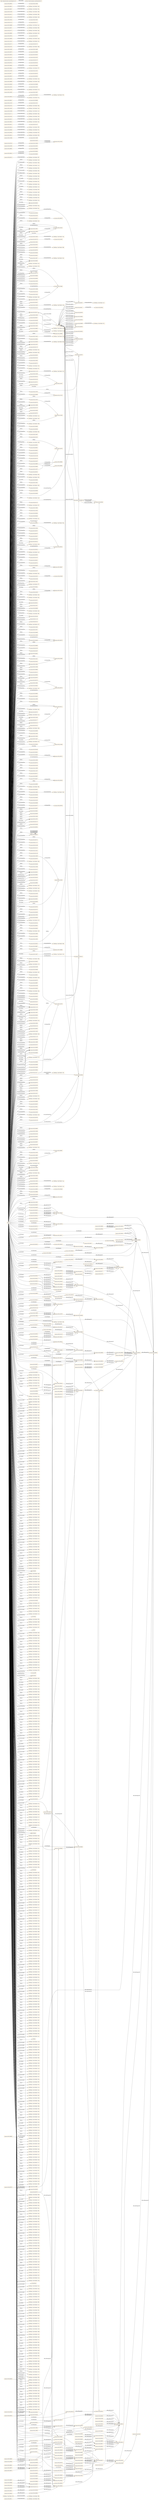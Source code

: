 digraph ar2dtool_diagram { 
rankdir=LR;
size="1501"
node [shape = rectangle, color="orange"]; "resource:SIO_000511" "-592600ae:174e3748c56:-7ffc" "resource:SIO_000520" "-592600ae:174e3748c56:-7dea" "-592600ae:174e3748c56:-7fac" "resource:SIO_000554" "-592600ae:174e3748c56:-7f97" "resource:SIO_000344" "resource:SIO_001265" "resource:SIO_000806" "-592600ae:174e3748c56:-7cb2" "resource:SIO_000112" "resource:SIO_000072" "resource:SIO_000452" "resource:SIO_010001" "resource:SIO_010010" "resource:SIO_010009" "resource:SIO_010341" "resource:SIO_001001" "resource:SIO_010456" "resource:SIO_000750" "resource:SIO_000256" "resource:SIO_000431" "resource:SIO_000758" "resource:SIO_000391" "resource:SIO_000692" "resource:SIO_000402" "resource:SIO_001091" "-592600ae:174e3748c56:-7fda" "-592600ae:174e3748c56:-7e1d" "-592600ae:174e3748c56:-7d7d" "resource:SIO_010336" "resource:SIO_000776" "resource:SIO_000494" "resource:SIO_000056" "resource:SIO_010530" "resource:SIO_001014" "resource:SIO_001405" "resource:SIO_000016" "resource:SIO_000092" "resource:SIO_010368" "resource:SIO_001216" "resource:SIO_010289" "resource:SIO_010416" "-592600ae:174e3748c56:-7da5" "resource:SIO_010048" "resource:SIO_010057" "resource:SIO_000167" "resource:SIO_000314" "resource:SIO_010375" "resource:SIO_001232" "resource:SIO_000962" "resource:SIO_010464" "resource:SIO_010295" "resource:SIO_000417" "-592600ae:174e3748c56:-7d3c" "-592600ae:174e3748c56:-7f2f" "resource:SIO_000106" "resource:SIO_000720" "resource:SIO_010450" "resource:SIO_010458" "resource:SIO_000532" "-592600ae:174e3748c56:-7f15" "resource:SIO_000708" "resource:SIO_000070" "resource:SIO_000404" "resource:SIO_010346" "resource:SIO_010075" "-592600ae:174e3748c56:-7f93" "resource:SIO_001176" "-592600ae:174e3748c56:-7dcc" "-592600ae:174e3748c56:-7de2" "resource:SIO_000185" "resource:SIO_001224" "resource:SIO_010035" "resource:SIO_000715" "-592600ae:174e3748c56:-7cfd" "-592600ae:174e3748c56:-7c8f" "-592600ae:174e3748c56:-7f7c" "resource:SIO_010362" "resource:SIO_001210" "resource:SIO_001197" "resource:SIO_000116" "resource:SIO_001218" "resource:SIO_000810" "resource:SIO_000125" "resource:SIO_000701" "resource:SIO_000076" "resource:SIO_000456" "resource:SIO_010442" "-592600ae:174e3748c56:-7e0f" "-592600ae:174e3748c56:-7f5d" "resource:SIO_000268" "resource:SIO_000499" "resource:SIO_001010" "resource:SIO_011126" "resource:SIO_000754" "resource:SIO_010008" "-592600ae:174e3748c56:-7dbe" "resource:SIO_001135" "resource:SIO_001095" "resource:SIO_000089" "resource:SIO_001008" "resource:SIO_010455" "resource:SIO_000722" "resource:SIO_001045" "-592600ae:174e3748c56:-7ca2" "-592600ae:174e3748c56:-7e26" "resource:SIO_010462" "resource:SIO_001353" "-592600ae:174e3748c56:-7d58" "resource:SIO_010101" "resource:SIO_000036" "resource:SIO_000647" "resource:SIO_000538" "-592600ae:174e3748c56:-7fd2" "resource:SIO_010497" "resource:SIO_001291" "resource:SIO_010783" "-592600ae:174e3748c56:-7e9e" "resource:SIO_000458" "resource:SIO_001174" "resource:SIO_000913" "resource:SIO_000915" "-592600ae:174e3748c56:-7ff8" "resource:SIO_000613" "resource:SIO_000713" "resource:SIO_001188" "resource:SIO_000756" "resource:SIO_001297" "resource:SIO_010047" "resource:SIO_000123" "-592600ae:174e3748c56:-7c70" "resource:SIO_000074" "resource:SIO_000083" "resource:SIO_010448" "resource:SIO_010533" "resource:SIO_000468" "resource:SIO_000014" "resource:SIO_000516" "-592600ae:174e3748c56:-7f36" "-592600ae:174e3748c56:-7d52" "resource:SIO_001093" "resource:SIO_000500" "resource:SIO_010051" "-592600ae:174e3748c56:-7d02" "resource:SIO_001043" "resource:SIO_000508" "resource:SIO_000429" "resource:SIO_000809" "resource:SIO_010432" "resource:SIO_010782" "-592600ae:174e3748c56:-7ce9" "resource:SIO_000960" "resource:SIO_001132" "-592600ae:174e3748c56:-7f57" "resource:SIO_010004" "-592600ae:174e3748c56:-7fb6" "resource:SIO_000524" "resource:SIO_000550" "-592600ae:174e3748c56:-7cd5" "resource:SIO_010020" "resource:SIO_000034" "resource:SIO_000434" "-592600ae:174e3748c56:-7cf1" "resource:SIO_000577" "resource:SIO_000005" "resource:SIO_010309" "resource:SIO_010344" "resource:SIO_000747" "resource:SIO_000279" "resource:SIO_000441" "resource:SIO_000327" "resource:SIO_000462" "resource:SIO_000143" "resource:SIO_001295" "resource:SIO_000114" "-592600ae:174e3748c56:-7cea" "resource:SIO_000454" "-592600ae:174e3748c56:-7d28" "resource:SIO_000052" "resource:SIO_010378" "-592600ae:174e3748c56:-7ce3" "-592600ae:174e3748c56:-7f27" "-592600ae:174e3748c56:-7ec7" "resource:SIO_000353" "resource:SIO_001370" "resource:SIO_001269" "resource:SIO_000012" "resource:SIO_000752" "resource:SIO_000555" "resource:SIO_001107" "-592600ae:174e3748c56:-7f43" "resource:SIO_001301" "resource:SIO_001035" "resource:SIO_001266" "resource:SIO_011001" "-592600ae:174e3748c56:-7f77" "-592600ae:174e3748c56:-7f6e" "resource:SIO_000541" "resource:SIO_000270" "resource:SIO_000318" "resource:SIO_000549" "-592600ae:174e3748c56:-7e65" "-592600ae:174e3748c56:-7fe3" "resource:SIO_001071" "resource:SIO_000512" "resource:SIO_000579" "resource:SIO_010460" "resource:SIO_010011" "resource:SIO_000638" "-592600ae:174e3748c56:-7d85" "resource:SIO_001273" "resource:SIO_010410" "-592600ae:174e3748c56:-7e92" "-592600ae:174e3748c56:-7ff0" "resource:SIO_000609" "resource:SIO_000148" "resource:SIO_011118" "resource:SIO_001213" "resource:SIO_000704" "-592600ae:174e3748c56:-7d77" "resource:SIO_010342" "resource:SIO_010071" "resource:SIO_000460" "resource:SIO_010039" "resource:SIO_000257" "-592600ae:174e3748c56:-7e43" "resource:SIO_000805" "resource:SIO_010337" "resource:SIO_000664" "resource:SIO_001233" "resource:SIO_001375" "-592600ae:174e3748c56:-7f60" "resource:SIO_001267" "resource:SIO_000261" "resource:SIO_010058" "resource:SIO_010451" "resource:SIO_001041" "resource:SIO_010459" "resource:SIO_000807" "resource:SIO_010358" "resource:SIO_000963" "resource:SIO_010780" "resource:SIO_000113" "resource:SIO_000004" "resource:SIO_000370" "resource:SIO_010296" "resource:SIO_010002" "resource:SIO_000405" "resource:SIO_000440" "-592600ae:174e3748c56:-7fc1" "resource:SIO_000448" "resource:SIO_000721" "-592600ae:174e3748c56:-7d63" "-592600ae:174e3748c56:-7e2c" "resource:SIO_000751" "resource:SIO_000902" "resource:SIO_000432" "-592600ae:174e3748c56:-7eec" "resource:SIO_010096" "resource:SIO_001294" "resource:SIO_001211" "-592600ae:174e3748c56:-7eb2" "resource:SIO_000702" "-592600ae:174e3748c56:-7e1e" "resource:SIO_010334" "resource:SIO_001177" "resource:SIO_000269" "resource:SIO_001015" "-592600ae:174e3748c56:-7db4" "resource:SIO_000390" "-592600ae:174e3748c56:-7f1b" "resource:SIO_010443" "resource:SIO_010043" "resource:SIO_000457" "-592600ae:174e3748c56:-7d73" "resource:SIO_001090" "resource:SIO_000505" "resource:SIO_001046" "resource:SIO_000168" "resource:SIO_000321" "resource:SIO_001116" "resource:SIO_010376" "resource:SIO_010424" "resource:SIO_000965" "resource:SIO_000418" "resource:SIO_001009" "resource:SIO_010056" "resource:SIO_000723" "resource:SIO_001264" "-592600ae:174e3748c56:-7ca9" "-592600ae:174e3748c56:-7cb8" "resource:SIO_010090" "resource:SIO_011007" "resource:SIO_000111" "resource:SIO_000097" "resource:SIO_010463" "resource:SIO_010000" "resource:SIO_000903" "-592600ae:174e3748c56:-7fb2" "resource:SIO_000614" "resource:SIO_000640" "resource:SIO_000146" "-592600ae:174e3748c56:-7c93" "resource:SIO_000648" "resource:SIO_000430" "resource:SIO_001292" "resource:SIO_000289" "resource:SIO_000707" "resource:SIO_000337" "resource:SIO_000401" "resource:SIO_000459" "resource:SIO_000523" "resource:SIO_010340" "resource:SIO_010074" "resource:SIO_001175" "resource:SIO_001040" "resource:SIO_000914" "resource:SIO_000275" "resource:SIO_000675" "-592600ae:174e3748c56:-7f8f" "resource:SIO_000784" "resource:SIO_000714" "resource:SIO_011121" "resource:SIO_001298" "resource:SIO_001215" "-592600ae:174e3748c56:-7cbc" "resource:SIO_010288" "resource:SIO_010415" "resource:SIO_001136" "resource:SIO_000342" "resource:SIO_000376" "-592600ae:174e3748c56:-7d6e" "-592600ae:174e3748c56:-7dab" "resource:SIO_000166" "resource:SIO_010508" "resource:SIO_001231" "resource:SIO_000015" "resource:SIO_000580" "resource:SIO_000091" "resource:SIO_000150" "resource:SIO_010076" "resource:SIO_000995" "resource:SIO_001270" "-592600ae:174e3748c56:-7d10" "resource:SIO_000307" "-592600ae:174e3748c56:-7ea8" "-592600ae:174e3748c56:-7e54" "resource:SIO_001094" "resource:SIO_000559" "resource:SIO_000501" "resource:SIO_000509" "resource:SIO_001262" "resource:SIO_010457" "resource:SIO_000762" "resource:SIO_001074" "resource:SIO_000539" "resource:SIO_000961" "resource:SIO_010005" "-592600ae:174e3748c56:-7edd" "resource:SIO_010345" "-592600ae:174e3748c56:-7f9b" "resource:SIO_000328" "-592600ae:174e3748c56:-7e75" "resource:SIO_010100" "resource:SIO_000463" "resource:SIO_000144" "resource:SIO_000035" "resource:SIO_000435" "-592600ae:174e3748c56:-7c99" "resource:SIO_010094" "resource:SIO_000395" "resource:SIO_010029" "resource:SIO_000578" "resource:SIO_000115" "resource:SIO_001217" "resource:SIO_000006" "resource:SIO_000124" "-592600ae:174e3748c56:-7d84" "resource:SIO_000626" "-592600ae:174e3748c56:-7c79" "resource:SIO_001289" "resource:SIO_000498" "-592600ae:174e3748c56:-7e62" "resource:SIO_000131" "resource:SIO_000653" "-592600ae:174e3748c56:-7e3d" "resource:SIO_000753" "resource:SIO_000997" "resource:SIO_001296" "resource:SIO_001209" "resource:SIO_000333" "-592600ae:174e3748c56:-7dfa" "resource:SIO_000455" "resource:SIO_000503" "resource:SIO_000162" "resource:SIO_000284" "resource:SIO_001227" "resource:SIO_010038" "resource:SIO_000354" "-592600ae:174e3748c56:-7f3a" "resource:SIO_011125" "resource:SIO_010299" "resource:SIO_010007" "resource:SIO_000556" "resource:SIO_010411" "-592600ae:174e3748c56:-7f05" "-592600ae:174e3748c56:-7e7b" "resource:SIO_010310" "resource:SIO_010054" "resource:SIO_001145" "resource:SIO_001302" "resource:SIO_000592" "resource:SIO_011002" "-592600ae:174e3748c56:-7daf" "resource:SIO_011119" "resource:SIO_000428" "resource:SIO_000437" "resource:SIO_010099" "resource:SIO_001072" "resource:SIO_000069" "resource:SIO_000000" "resource:SIO_000400" "resource:SIO_000967" "-592600ae:174e3748c56:-7c7f" "resource:SIO_010461" "resource:SIO_000639" "resource:SIO_001274" "resource:SIO_000396" "-592600ae:174e3748c56:-7cc8" "-592600ae:174e3748c56:-7c9a" "resource:SIO_001003" "resource:SIO_000564" "resource:SIO_000719" "resource:SIO_000612" "resource:SIO_000258" "resource:SIO_001214" "resource:SIO_001290" "resource:SIO_000755" "resource:SIO_001336" "resource:SIO_000705" "resource:SIO_000694" "resource:SIO_010046" "resource:SIO_000122" "resource:SIO_001038" "resource:SIO_010072" "-592600ae:174e3748c56:-7f72" "-592600ae:174e3748c56:-7e4f" "resource:SIO_010532" "-592600ae:174e3748c56:-7cce" "resource:SIO_000959" "resource:SIO_000476" "resource:SIO_000651" "resource:SIO_010025" "resource:SIO_001050" "-592600ae:174e3748c56:-7d9b" "-592600ae:174e3748c56:-7e59" "-592600ae:174e3748c56:-7f1e" "resource:SIO_000794" "resource:SIO_001139" "resource:SIO_000073" "resource:SIO_000453" "resource:SIO_000340" "resource:SIO_010447" "resource:SIO_010059" "resource:SIO_000483" "resource:SIO_010506" "resource:SIO_000319" "resource:SIO_001234" "-592600ae:174e3748c56:-7ed5" "-592600ae:174e3748c56:-7e16" "resource:SIO_000262" "resource:SIO_000449" "resource:SIO_000108" "resource:SIO_010052" "resource:SIO_000507" "resource:SIO_001260" "-592600ae:174e3748c56:-7d1e" "resource:SIO_000808" "-592600ae:174e3748c56:-7cb4" "resource:SIO_010359" "resource:SIO_010423" "-592600ae:174e3748c56:-7c61" "resource:SIO_000589" "resource:SIO_000017" "resource:SIO_010003" "resource:SIO_010343" "resource:SIO_000562" "-592600ae:174e3748c56:-7f48" "resource:SIO_000142" "resource:SIO_000433" "resource:SIO_000469" "-592600ae:174e3748c56:-7cbf" "-592600ae:174e3748c56:-7e6f" "resource:SIO_000078" "-592600ae:174e3748c56:-7da1" "resource:SIO_010044" "-592600ae:174e3748c56:-7c9e" "resource:SIO_000780" "-592600ae:174e3748c56:-7dda" "resource:SIO_010030" "resource:SIO_000616" "resource:SIO_000966" "resource:SIO_000302" "resource:SIO_010363" "resource:SIO_010284" "resource:SIO_000080" "resource:SIO_000984" "-592600ae:174e3748c56:-7d6a" "resource:SIO_001047" "resource:SIO_001117" "resource:SIO_010377" "resource:SIO_010091" "-592600ae:174e3748c56:-7e6c" "resource:SIO_010425" ; /*classes style*/
	"resource:SIO_010009" -> "resource:SIO_010010" [ label = "owl:disjointWith" ];
	"resource:SIO_001098" -> "resource:SIO_000272" [ label = "rdfs:subPropertyOf" ];
	"resource:SIO_010462" -> "resource:SIO_010463" [ label = "owl:disjointWith" ];
	"resource:SIO_001279" -> "resource:SIO_000008" [ label = "rdfs:subPropertyOf" ];
	"resource:SIO_010377" -> "resource:SIO_010378" [ label = "owl:disjointWith" ];
	"resource:SIO_010377" -> "-592600ae:174e3748c56:-7cbf" [ label = "owl:equivalentClass" ];
	"resource:SIO_000232" -> "resource:SIO_000062" [ label = "rdfs:subPropertyOf" ];
	"resource:SIO_000805" -> "resource:SIO_000806" [ label = "owl:disjointWith" ];
	"resource:SIO_010432" -> "-592600ae:174e3748c56:-7cb4" [ label = "owl:equivalentClass" ];
	"resource:SIO_000202" -> "resource:SIO_000145" [ label = "rdfs:subPropertyOf" ];
	"resource:SIO_000093" -> "resource:SIO_000068" [ label = "rdfs:subPropertyOf" ];
	"resource:SIO_001280" -> "resource:SIO_000011" [ label = "rdfs:subPropertyOf" ];
	"resource:SIO_000274" -> "resource:SIO_000497" [ label = "rdfs:subPropertyOf" ];
	"resource:SIO_000274" -> "resource:SIO_000244" [ label = "rdfs:subPropertyOf" ];
	"resource:SIO_001008" -> "-592600ae:174e3748c56:-7e16" [ label = "owl:equivalentClass" ];
	"resource:SIO_000455" -> "resource:SIO_000458" [ label = "owl:disjointWith" ];
	"resource:SIO_000455" -> "-592600ae:174e3748c56:-7f1e" [ label = "owl:equivalentClass" ];
	"resource:SIO_000063" -> "resource:SIO_000062" [ label = "rdfs:subPropertyOf" ];
	"resource:SIO_010082" -> "resource:SIO_010078" [ label = "rdfs:subPropertyOf" ];
	"resource:SIO_000244" -> "resource:SIO_000352" [ label = "rdfs:subPropertyOf" ];
	"resource:SIO_000636" -> "resource:SIO_000352" [ label = "rdfs:subPropertyOf" ];
	"resource:SIO_000425" -> "resource:SIO_000001" [ label = "rdfs:subPropertyOf" ];
	"resource:SIO_000214" -> "resource:SIO_000425" [ label = "rdfs:subPropertyOf" ];
	"resource:SIO_000793" -> "resource:SIO_000687" [ label = "rdfs:subPropertyOf" ];
	"resource:SIO_001401" -> "resource:SIO_001154" [ label = "rdfs:subPropertyOf" ];
	"resource:SIO_000974" -> "resource:SIO_000053" [ label = "rdfs:subPropertyOf" ];
	"resource:SIO_000497" -> "resource:SIO_000272" [ label = "rdfs:subPropertyOf" ];
	"resource:SIO_010782" -> "resource:SIO_010783" [ label = "owl:disjointWith" ];
	"resource:SIO_000286" -> "resource:SIO_000497" [ label = "rdfs:subPropertyOf" ];
	"resource:SIO_000552" -> "resource:SIO_000230" [ label = "rdfs:subPropertyOf" ];
	"resource:SIO_001262" -> "-592600ae:174e3748c56:-7d85" [ label = "owl:equivalentClass" ];
	"resource:SIO_000341" -> "resource:SIO_000425" [ label = "rdfs:subPropertyOf" ];
	"resource:SIO_000733" -> "resource:SIO_000737" [ label = "rdfs:subPropertyOf" ];
	"resource:SIO_000437" -> "-592600ae:174e3748c56:-7f3a" [ label = "owl:equivalentClass" ];
	"resource:SIO_010456" -> "-592600ae:174e3748c56:-7c9a" [ label = "owl:equivalentClass" ];
	"resource:SIO_000311" -> "resource:SIO_000232" [ label = "rdfs:subPropertyOf" ];
	"resource:SIO_000226" -> "resource:SIO_000236" [ label = "rdfs:subPropertyOf" ];
	"resource:SIO_000775" -> "resource:SIO_000773" [ label = "rdfs:subPropertyOf" ];
	"resource:SIO_000268" -> "-592600ae:174e3748c56:-7f6e" [ label = "owl:equivalentClass" ];
	"resource:SIO_000142" -> "resource:SIO_000143" [ label = "owl:disjointWith" ];
	"resource:SIO_000449" -> "resource:SIO_000468" [ label = "owl:disjointWith" ];
	"resource:SIO_000323" -> "resource:SIO_000128" [ label = "rdfs:subPropertyOf" ];
	"resource:SIO_001159" -> "resource:SIO_000062" [ label = "rdfs:subPropertyOf" ];
	"resource:SIO_000208" -> "resource:SIO_000773" [ label = "rdfs:subPropertyOf" ];
	"resource:SIO_000365" -> "resource:SIO_000219" [ label = "rdfs:subPropertyOf" ];
	"resource:SIO_000631" -> "resource:SIO_000628" [ label = "rdfs:subPropertyOf" ];
	"resource:SIO_000420" -> "resource:SIO_000425" [ label = "rdfs:subPropertyOf" ];
	"resource:SIO_000335" -> "resource:SIO_000652" [ label = "rdfs:subPropertyOf" ];
	"resource:SIO_000335" -> "resource:SIO_000293" [ label = "rdfs:subPropertyOf" ];
	"resource:SIO_000124" -> "-592600ae:174e3748c56:-7f93" [ label = "owl:equivalentClass" ];
	"resource:SIO_001045" -> "-592600ae:174e3748c56:-7e0f" [ label = "owl:equivalentClass" ];
	"resource:SIO_010058" -> "resource:SIO_010059" [ label = "owl:disjointWith" ];
	"resource:SIO_000673" -> "resource:SIO_000671" [ label = "rdfs:subPropertyOf" ];
	"resource:SIO_000462" -> "resource:SIO_000463" [ label = "owl:disjointWith" ];
	"resource:SIO_000251" -> "resource:SIO_000249" [ label = "rdfs:subPropertyOf" ];
	"resource:SIO_000643" -> "resource:SIO_000224" [ label = "rdfs:subPropertyOf" ];
	"resource:SIO_000558" -> "resource:SIO_010302" [ label = "rdfs:subPropertyOf" ];
	"resource:SIO_001353" -> "-592600ae:174e3748c56:-7d6e" [ label = "owl:equivalentClass" ];
	"resource:SIO_000221" -> "resource:SIO_000008" [ label = "rdfs:subPropertyOf" ];
	"resource:SIO_010336" -> "resource:SIO_010337" [ label = "owl:disjointWith" ];
	"resource:SIO_000709" -> "resource:SIO_000001" [ label = "rdfs:subPropertyOf" ];
	"resource:SIO_000293" -> "resource:SIO_000203" [ label = "rdfs:subPropertyOf" ];
	"resource:SIO_011126" -> "-592600ae:174e3748c56:-7c61" [ label = "owl:equivalentClass" ];
	"resource:SIO_000655" -> "resource:SIO_000294" [ label = "rdfs:subPropertyOf" ];
	"resource:SIO_000052" -> "-592600ae:174e3748c56:-7fda" [ label = "owl:equivalentClass" ];
	"resource:SIO_000710" -> "resource:SIO_000709" [ label = "rdfs:subPropertyOf" ];
	"resource:SIO_000233" -> "resource:SIO_000011" [ label = "rdfs:subPropertyOf" ];
	"resource:SIO_001154" -> "resource:SIO_000294" [ label = "rdfs:subPropertyOf" ];
	"resource:SIO_000203" -> "resource:SIO_000322" [ label = "rdfs:subPropertyOf" ];
	"resource:SIO_000697" -> "resource:SIO_000709" [ label = "rdfs:subPropertyOf" ];
	"resource:SIO_001009" -> "resource:SIO_001010" [ label = "owl:disjointWith" ];
	"resource:SIO_010083" -> "resource:SIO_010079" [ label = "rdfs:subPropertyOf" ];
	"resource:SIO_000064" -> "resource:SIO_000219" [ label = "rdfs:subPropertyOf" ];
	"resource:SIO_000456" -> "resource:SIO_000457" [ label = "owl:disjointWith" ];
	"resource:SIO_000245" -> "resource:SIO_000294" [ label = "rdfs:subPropertyOf" ];
	"resource:SIO_000511" -> "-592600ae:174e3748c56:-7f05" [ label = "owl:equivalentClass" ];
	"resource:SIO_000426" -> "resource:SIO_000425" [ label = "rdfs:subPropertyOf" ];
	"resource:SIO_000215" -> "resource:SIO_000011" [ label = "rdfs:subPropertyOf" ];
	"resource:SIO_001402" -> "resource:SIO_001154" [ label = "rdfs:subPropertyOf" ];
	"resource:SIO_000975" -> "resource:SIO_000093" [ label = "rdfs:subPropertyOf" ];
	"resource:SIO_000679" -> "resource:SIO_000054" [ label = "rdfs:subPropertyOf" ];
	"resource:SIO_000553" -> "resource:SIO_000231" [ label = "rdfs:subPropertyOf" ];
	"resource:SIO_000342" -> "-592600ae:174e3748c56:-7f48" [ label = "owl:equivalentClass" ];
	"resource:SIO_000734" -> "resource:SIO_000699" [ label = "rdfs:subPropertyOf" ];
	"resource:SIO_000257" -> "resource:SIO_000258" [ label = "owl:disjointWith" ];
	"resource:SIO_000131" -> "resource:SIO_001197" [ label = "owl:disjointWith" ];
	"resource:SIO_000523" -> "resource:SIO_000524" [ label = "owl:disjointWith" ];
	"resource:SIO_010457" -> "-592600ae:174e3748c56:-7c93" [ label = "owl:equivalentClass" ];
	"resource:SIO_000312" -> "resource:SIO_000229" [ label = "rdfs:subPropertyOf" ];
	"resource:SIO_000704" -> "resource:SIO_000721" [ label = "owl:disjointWith" ];
	"resource:SIO_000227" -> "resource:SIO_000643" [ label = "rdfs:subPropertyOf" ];
	"resource:SIO_000680" -> "resource:SIO_000679" [ label = "rdfs:subPropertyOf" ];
	"resource:SIO_010005" -> "resource:SIO_010047" [ label = "owl:disjointWith" ];
	"resource:SIO_000269" -> "resource:SIO_000270" [ label = "owl:disjointWith" ];
	"resource:SIO_010288" -> "resource:SIO_010289" [ label = "owl:disjointWith" ];
	"resource:SIO_000324" -> "resource:SIO_000202" [ label = "rdfs:subPropertyOf" ];
	"resource:SIO_010343" -> "-592600ae:174e3748c56:-7cea" [ label = "owl:equivalentClass" ];
	"resource:SIO_000692" -> "resource:SIO_000694" [ label = "owl:disjointWith" ];
	"resource:SIO_000028" -> "resource:SIO_000145" [ label = "rdfs:subPropertyOf" ];
	"resource:SIO_000209" -> "resource:SIO_000773" [ label = "rdfs:subPropertyOf" ];
	"resource:SIO_000577" -> "resource:SIO_000578" [ label = "owl:disjointWith" ];
	"resource:SIO_000758" -> "resource:SIO_001093" [ label = "owl:disjointWith" ];
	"resource:SIO_000240" -> "resource:SIO_000203" [ label = "rdfs:subPropertyOf" ];
	"resource:SIO_000632" -> "resource:SIO_000210" [ label = "rdfs:subPropertyOf" ];
	"resource:SIO_000421" -> "resource:SIO_000425" [ label = "rdfs:subPropertyOf" ];
	"resource:SIO_000210" -> "resource:SIO_000628" [ label = "rdfs:subPropertyOf" ];
	"resource:SIO_000125" -> "-592600ae:174e3748c56:-7f8f" [ label = "owl:equivalentClass" ];
	"resource:SIO_001046" -> "resource:SIO_001047" [ label = "owl:disjointWith" ];
	"resource:SIO_010410" -> "-592600ae:174e3748c56:-7cbc" [ label = "owl:equivalentClass" ];
	"resource:SIO_000970" -> "resource:SIO_000975" [ label = "rdfs:subPropertyOf" ];
	"resource:SIO_001101" -> "resource:SIO_000709" [ label = "rdfs:subPropertyOf" ];
	"resource:SIO_000674" -> "resource:SIO_000672" [ label = "rdfs:subPropertyOf" ];
	"resource:SIO_000589" -> "-592600ae:174e3748c56:-7eec" [ label = "owl:equivalentClass" ];
	"http://semanticscience.org/ontology/sio.owl" -> "http://creativecommons.org/licenses/by/4.0/" [ label = "terms:license" ];
	"resource:SIO_000252" -> "resource:SIO_000212" [ label = "rdfs:subPropertyOf" ];
	"resource:SIO_000644" -> "resource:SIO_000223" [ label = "rdfs:subPropertyOf" ];
	"resource:SIO_001269" -> "resource:SIO_001270" [ label = "owl:disjointWith" ];
	"resource:SIO_000222" -> "resource:SIO_000011" [ label = "rdfs:subPropertyOf" ];
	"resource:SIO_000011" -> "resource:SIO_000001" [ label = "rdfs:subPropertyOf" ];
	"resource:SIO_000318" -> "resource:SIO_000319" [ label = "owl:disjointWith" ];
	"resource:SIO_000294" -> "resource:SIO_000243" [ label = "rdfs:subPropertyOf" ];
	"resource:SIO_010000" -> "-592600ae:174e3748c56:-7d63" [ label = "owl:equivalentClass" ];
	"resource:SIO_001209" -> "-592600ae:174e3748c56:-7d9b" [ label = "owl:equivalentClass" ];
	"resource:SIO_000656" -> "resource:SIO_000655" [ label = "rdfs:subPropertyOf" ];
	"resource:SIO_000053" -> "resource:SIO_000028" [ label = "rdfs:subPropertyOf" ];
	"resource:SIO_000234" -> "resource:SIO_000008" [ label = "rdfs:subPropertyOf" ];
	"resource:SIO_001155" -> "resource:SIO_000352" [ label = "rdfs:subPropertyOf" ];
	"resource:SIO_000807" -> "resource:SIO_000808" [ label = "owl:disjointWith" ];
	"resource:SIO_001210" -> "resource:SIO_001211" [ label = "owl:disjointWith" ];
	"resource:SIO_000204" -> "resource:SIO_000322" [ label = "rdfs:subPropertyOf" ];
	"resource:SIO_000095" -> "resource:SIO_000011" [ label = "rdfs:subPropertyOf" ];
	"resource:SIO_000668" -> "resource:SIO_000628" [ label = "rdfs:subPropertyOf" ];
	"resource:SIO_010295" -> "resource:SIO_010296" [ label = "owl:disjointWith" ];
	"resource:SIO_000246" -> "resource:SIO_000245" [ label = "rdfs:subPropertyOf" ];
	"resource:SIO_000427" -> "resource:SIO_000424" [ label = "rdfs:subPropertyOf" ];
	"resource:SIO_000216" -> "resource:SIO_000008" [ label = "rdfs:subPropertyOf" ];
	"resource:SIO_001403" -> "resource:SIO_000001" [ label = "rdfs:subPropertyOf" ];
	"resource:SIO_000005" -> "resource:SIO_000340" [ label = "owl:disjointWith" ];
	"resource:SIO_000288" -> "resource:SIO_000203" [ label = "rdfs:subPropertyOf" ];
	"resource:SIO_000554" -> "resource:SIO_000555" [ label = "owl:disjointWith" ];
	"resource:SIO_000469" -> "-592600ae:174e3748c56:-7f15" [ label = "owl:equivalentClass" ];
	"resource:SIO_010362" -> "-592600ae:174e3748c56:-7cce" [ label = "owl:equivalentClass" ];
	"resource:SIO_000735" -> "resource:SIO_000733" [ label = "rdfs:subPropertyOf" ];
	"resource:SIO_000132" -> "resource:SIO_000322" [ label = "rdfs:subPropertyOf" ];
	"resource:SIO_010458" -> "-592600ae:174e3748c56:-7c8f" [ label = "owl:equivalentClass" ];
	"resource:SIO_000313" -> "resource:SIO_000310" [ label = "rdfs:subPropertyOf" ];
	"resource:SIO_000892" -> "resource:SIO_000212" [ label = "rdfs:subPropertyOf" ];
	"resource:SIO_000228" -> "resource:SIO_000644" [ label = "rdfs:subPropertyOf" ];
	"resource:SIO_000681" -> "resource:SIO_000679" [ label = "rdfs:subPropertyOf" ];
	"resource:SIO_000017" -> "resource:SIO_000354" [ label = "owl:disjointWith" ];
	"resource:SIO_010302" -> "resource:SIO_000272" [ label = "rdfs:subPropertyOf" ];
	"resource:SIO_000089" -> "-592600ae:174e3748c56:-7fc1" [ label = "owl:equivalentClass" ];
	"resource:SIO_000440" -> "-592600ae:174e3748c56:-7f2f" [ label = "owl:equivalentClass" ];
	"resource:SIO_000355" -> "resource:SIO_000229" [ label = "rdfs:subPropertyOf" ];
	"resource:SIO_000059" -> "resource:SIO_000008" [ label = "rdfs:subPropertyOf" ];
	"resource:SIO_010078" -> "resource:SIO_000338" [ label = "rdfs:subPropertyOf" ];
	"resource:SIO_000325" -> "-592600ae:174e3748c56:-7ff4" [ label = "owl:propertyChainAxiom" ];
	"resource:SIO_000325" -> "resource:SIO_000322" [ label = "rdfs:subPropertyOf" ];
	"resource:SIO_001035" -> "resource:SIO_001038" [ label = "owl:disjointWith" ];
	"resource:SIO_000029" -> "resource:SIO_000096" [ label = "rdfs:subPropertyOf" ];
	"resource:SIO_001301" -> "resource:SIO_001302" [ label = "owl:disjointWith" ];
	"resource:SIO_010048" -> "resource:SIO_010052" [ label = "owl:disjointWith" ];
	"resource:SIO_000482" -> "resource:SIO_000283" [ label = "rdfs:subPropertyOf" ];
	"resource:SIO_000060" -> "resource:SIO_000205" [ label = "rdfs:subPropertyOf" ];
	"resource:SIO_000452" -> "resource:SIO_000454" [ label = "owl:disjointWith" ];
	"resource:SIO_000452" -> "resource:SIO_000453" [ label = "owl:disjointWith" ];
	"resource:SIO_000241" -> "resource:SIO_000652" [ label = "rdfs:subPropertyOf" ];
	"resource:SIO_000241" -> "resource:SIO_000211" [ label = "rdfs:subPropertyOf" ];
	"resource:SIO_000633" -> "resource:SIO_000205" [ label = "rdfs:subPropertyOf" ];
	"resource:SIO_000422" -> "resource:SIO_000283" [ label = "rdfs:subPropertyOf" ];
	"resource:SIO_000211" -> "resource:SIO_000203" [ label = "rdfs:subPropertyOf" ];
	"resource:SIO_000971" -> "resource:SIO_000974" [ label = "rdfs:subPropertyOf" ];
	"resource:SIO_000307" -> "-592600ae:174e3748c56:-7f60" [ label = "owl:equivalentClass" ];
	"resource:SIO_000283" -> "resource:SIO_000272" [ label = "rdfs:subPropertyOf" ];
	"resource:SIO_000675" -> "-592600ae:174e3748c56:-7ec7" [ label = "owl:equivalentClass" ];
	"resource:SIO_000072" -> "resource:SIO_000073" [ label = "owl:disjointWith" ];
	"resource:SIO_000253" -> "resource:SIO_000008" [ label = "rdfs:subPropertyOf" ];
	"resource:SIO_001174" -> "-592600ae:174e3748c56:-7dbe" [ label = "owl:equivalentClass" ];
	"resource:SIO_000223" -> "resource:SIO_000008" [ label = "rdfs:subPropertyOf" ];
	"resource:SIO_010423" -> "-592600ae:174e3748c56:-7cb8" [ label = "owl:equivalentClass" ];
	"resource:SIO_000772" -> "resource:SIO_000631" [ label = "rdfs:subPropertyOf" ];
	"resource:SIO_000687" -> "resource:SIO_000322" [ label = "rdfs:subPropertyOf" ];
	"resource:SIO_001090" -> "resource:SIO_001091" [ label = "owl:disjointWith" ];
	"resource:SIO_000657" -> "resource:SIO_000352" [ label = "rdfs:subPropertyOf" ];
	"resource:SIO_000054" -> "resource:SIO_000053" [ label = "rdfs:subPropertyOf" ];
	"resource:SIO_000235" -> "resource:SIO_000586" [ label = "rdfs:subPropertyOf" ];
	"resource:SIO_001156" -> "resource:SIO_000294" [ label = "rdfs:subPropertyOf" ];
	"resource:SIO_001156" -> "resource:SIO_000229" [ label = "rdfs:subPropertyOf" ];
	"resource:SIO_000205" -> "resource:SIO_000212" [ label = "rdfs:subPropertyOf" ];
	"resource:SIO_000784" -> "resource:SIO_010048" [ label = "owl:disjointWith" ];
	"resource:SIO_000699" -> "resource:SIO_000737" [ label = "rdfs:subPropertyOf" ];
	"resource:SIO_000965" -> "-592600ae:174e3748c56:-7e43" [ label = "owl:equivalentClass" ];
	"resource:SIO_000096" -> "resource:SIO_000093" [ label = "rdfs:subPropertyOf" ];
	"resource:SIO_000362" -> "resource:SIO_000008" [ label = "rdfs:subPropertyOf" ];
	"resource:SIO_000277" -> "resource:SIO_000631" [ label = "rdfs:subPropertyOf" ];
	"resource:SIO_000066" -> "resource:SIO_000253" [ label = "rdfs:subPropertyOf" ];
	"resource:SIO_000458" -> "-592600ae:174e3748c56:-7f1b" [ label = "owl:equivalentClass" ];
	"resource:SIO_000332" -> "resource:SIO_000563" [ label = "rdfs:subPropertyOf" ];
	"resource:SIO_000247" -> "resource:SIO_000244" [ label = "rdfs:subPropertyOf" ];
	"resource:SIO_000905" -> "resource:SIO_000291" [ label = "rdfs:subPropertyOf" ];
	"resource:SIO_010532" -> "resource:SIO_010533" [ label = "owl:disjointWith" ];
	"resource:SIO_010447" -> "resource:SIO_010448" [ label = "owl:disjointWith" ];
	"resource:SIO_000217" -> "resource:SIO_000223" [ label = "rdfs:subPropertyOf" ];
	"resource:SIO_000609" -> "-592600ae:174e3748c56:-7edd" [ label = "owl:equivalentClass" ];
	"resource:SIO_001404" -> "resource:SIO_001403" [ label = "rdfs:subPropertyOf" ];
	"resource:SIO_000640" -> "resource:SIO_000751" [ label = "owl:disjointWith" ];
	"resource:SIO_010363" -> "-592600ae:174e3748c56:-7cc8" [ label = "owl:equivalentClass" ];
	"resource:SIO_000736" -> "resource:SIO_000001" [ label = "rdfs:subPropertyOf" ];
	"resource:SIO_010459" -> "resource:SIO_010460" [ label = "owl:disjointWith" ];
	"resource:SIO_000314" -> "-592600ae:174e3748c56:-7f5d" [ label = "owl:equivalentClass" ];
	"resource:SIO_000229" -> "resource:SIO_000132" [ label = "rdfs:subPropertyOf" ];
	"resource:SIO_000682" -> "resource:SIO_000029" [ label = "rdfs:subPropertyOf" ];
	"resource:SIO_000652" -> "resource:SIO_000203" [ label = "rdfs:subPropertyOf" ];
	"resource:SIO_001096" -> "resource:SIO_000272" [ label = "rdfs:subPropertyOf" ];
	"resource:SIO_000441" -> "-592600ae:174e3748c56:-7f27" [ label = "owl:equivalentClass" ];
	"resource:SIO_010375" -> "resource:SIO_010376" [ label = "owl:disjointWith" ];
	"resource:SIO_000356" -> "resource:SIO_000062" [ label = "rdfs:subPropertyOf" ];
	"resource:SIO_001277" -> "resource:SIO_000628" [ label = "rdfs:subPropertyOf" ];
	"resource:SIO_000230" -> "resource:SIO_000132" [ label = "rdfs:subPropertyOf" ];
	"resource:SIO_000145" -> "resource:SIO_000322" [ label = "rdfs:subPropertyOf" ];
	"resource:SIO_010079" -> "resource:SIO_000339" [ label = "rdfs:subPropertyOf" ];
	"resource:SIO_000960" -> "resource:SIO_000962" [ label = "owl:disjointWith" ];
	"resource:SIO_000960" -> "resource:SIO_000961" [ label = "owl:disjointWith" ];
	"resource:SIO_000272" -> "resource:SIO_000736" [ label = "rdfs:subPropertyOf" ];
	"resource:SIO_000579" -> "resource:SIO_000580" [ label = "owl:disjointWith" ];
	"resource:SIO_000061" -> "resource:SIO_000322" [ label = "rdfs:subPropertyOf" ];
	"resource:SIO_010080" -> "resource:SIO_010078" [ label = "rdfs:subPropertyOf" ];
	"resource:SIO_000242" -> "resource:SIO_000652" [ label = "rdfs:subPropertyOf" ];
	"resource:SIO_000242" -> "resource:SIO_000240" [ label = "rdfs:subPropertyOf" ];
	"resource:SIO_000634" -> "resource:SIO_000558" [ label = "rdfs:subPropertyOf" ];
	"resource:SIO_000900" -> "resource:SIO_000216" [ label = "rdfs:subPropertyOf" ];
	"resource:SIO_000549" -> "resource:SIO_000550" [ label = "owl:disjointWith" ];
	"resource:SIO_010442" -> "-592600ae:174e3748c56:-7ca9" [ label = "owl:equivalentClass" ];
	"resource:SIO_000338" -> "resource:SIO_000563" [ label = "rdfs:subPropertyOf" ];
	"resource:SIO_000338" -> "resource:SIO_000243" [ label = "rdfs:subPropertyOf" ];
	"resource:SIO_000212" -> "resource:SIO_000001" [ label = "rdfs:subPropertyOf" ];
	"resource:SIO_000972" -> "resource:SIO_000974" [ label = "rdfs:subPropertyOf" ];
	"resource:SIO_000495" -> "resource:SIO_000272" [ label = "rdfs:subPropertyOf" ];
	"resource:SIO_010780" -> "-592600ae:174e3748c56:-7c70" [ label = "owl:equivalentClass" ];
	"resource:SIO_000254" -> "resource:SIO_000011" [ label = "rdfs:subPropertyOf" ];
	"resource:SIO_000646" -> "resource:SIO_000643" [ label = "rdfs:subPropertyOf" ];
	"resource:SIO_000224" -> "resource:SIO_000011" [ label = "rdfs:subPropertyOf" ];
	"resource:SIO_000139" -> "resource:SIO_000132" [ label = "rdfs:subPropertyOf" ];
	"resource:SIO_010424" -> "resource:SIO_010425" [ label = "owl:disjointWith" ];
	"resource:SIO_000773" -> "resource:SIO_000252" [ label = "rdfs:subPropertyOf" ];
	"resource:SIO_000562" -> "resource:SIO_010284" [ label = "owl:disjointWith" ];
	"resource:SIO_000477" -> "resource:SIO_000422" [ label = "rdfs:subPropertyOf" ];
	"resource:SIO_010309" -> "resource:SIO_010310" [ label = "owl:disjointWith" ];
	"resource:SIO_000658" -> "resource:SIO_000657" [ label = "rdfs:subPropertyOf" ];
	"resource:SIO_001242" -> "resource:SIO_000736" [ label = "rdfs:subPropertyOf" ];
	"resource:SIO_001157" -> "resource:SIO_000352" [ label = "rdfs:subPropertyOf" ];
	"resource:SIO_000236" -> "resource:SIO_000646" [ label = "rdfs:subPropertyOf" ];
	"resource:SIO_000628" -> "resource:SIO_000001" [ label = "rdfs:subPropertyOf" ];
	"resource:SIO_000809" -> "-592600ae:174e3748c56:-7e6f" [ label = "owl:equivalentClass" ];
	"resource:SIO_000206" -> "resource:SIO_000772" [ label = "rdfs:subPropertyOf" ];
	"resource:SIO_000966" -> "resource:SIO_000967" [ label = "owl:disjointWith" ];
	"resource:SIO_000363" -> "resource:SIO_000011" [ label = "rdfs:subPropertyOf" ];
	"resource:SIO_000278" -> "resource:SIO_000252" [ label = "rdfs:subPropertyOf" ];
	"resource:SIO_000810" -> "-592600ae:174e3748c56:-7e6c" [ label = "owl:equivalentClass" ];
	"resource:SIO_000248" -> "resource:SIO_000352" [ label = "rdfs:subPropertyOf" ];
	"resource:SIO_000122" -> "-592600ae:174e3748c56:-7f9b" [ label = "owl:equivalentClass" ];
	"resource:SIO_000490" -> "resource:SIO_000482" [ label = "rdfs:subPropertyOf" ];
	"resource:SIO_000218" -> "resource:SIO_000224" [ label = "rdfs:subPropertyOf" ];
	"resource:SIO_000671" -> "resource:SIO_000008" [ label = "rdfs:subPropertyOf" ];
	"resource:SIO_001405" -> "resource:SIO_010052" [ label = "owl:disjointWith" ];
	"resource:SIO_000586" -> "resource:SIO_000644" [ label = "rdfs:subPropertyOf" ];
	"resource:SIO_000641" -> "resource:SIO_000008" [ label = "rdfs:subPropertyOf" ];
	"resource:SIO_000737" -> "resource:SIO_000736" [ label = "rdfs:subPropertyOf" ];
	"resource:SIO_000707" -> "resource:SIO_000708" [ label = "owl:disjointWith" ];
	"resource:SIO_000291" -> "resource:SIO_000230" [ label = "rdfs:subPropertyOf" ];
	"resource:SIO_000080" -> "resource:SIO_000448" [ label = "owl:disjointWith" ];
	"resource:SIO_001097" -> "resource:SIO_000272" [ label = "rdfs:subPropertyOf" ];
	"resource:SIO_010461" -> "resource:SIO_010464" [ label = "owl:disjointWith" ];
	"resource:SIO_001278" -> "resource:SIO_000628" [ label = "rdfs:subPropertyOf" ];
	"resource:SIO_000749" -> "resource:SIO_000737" [ label = "rdfs:subPropertyOf" ];
	"resource:SIO_000231" -> "resource:SIO_000062" [ label = "rdfs:subPropertyOf" ];
	"resource:SIO_000020" -> "resource:SIO_000210" [ label = "rdfs:subPropertyOf" ];
	"resource:SIO_010346" -> "-592600ae:174e3748c56:-7cd5" [ label = "owl:equivalentClass" ];
	"resource:SIO_000719" -> "resource:SIO_000720" [ label = "owl:disjointWith" ];
	"resource:SIO_000092" -> "-592600ae:174e3748c56:-7fb6" [ label = "owl:equivalentClass" ];
	"resource:SIO_000484" -> "resource:SIO_000482" [ label = "rdfs:subPropertyOf" ];
	"resource:SIO_000273" -> "resource:SIO_000053" [ label = "rdfs:subPropertyOf" ];
	"resource:SIO_000062" -> "resource:SIO_000322" [ label = "rdfs:subPropertyOf" ];
	"resource:SIO_010081" -> "resource:SIO_010079" [ label = "rdfs:subPropertyOf" ];
	"resource:SIO_001375" -> "-592600ae:174e3748c56:-7d6a" [ label = "owl:equivalentClass" ];
	"resource:SIO_000369" -> "resource:SIO_000273" [ label = "rdfs:subPropertyOf" ];
	"resource:SIO_000243" -> "resource:SIO_000322" [ label = "rdfs:subPropertyOf" ];
	"resource:SIO_000635" -> "resource:SIO_000294" [ label = "rdfs:subPropertyOf" ];
	"resource:SIO_000901" -> "resource:SIO_000215" [ label = "rdfs:subPropertyOf" ];
	"resource:SIO_000424" -> "resource:SIO_000283" [ label = "rdfs:subPropertyOf" ];
	"resource:SIO_000339" -> "resource:SIO_000557" [ label = "rdfs:subPropertyOf" ];
	"resource:SIO_000339" -> "resource:SIO_000243" [ label = "rdfs:subPropertyOf" ];
	"resource:SIO_000213" -> "resource:SIO_000425" [ label = "rdfs:subPropertyOf" ];
	"resource:SIO_000128" -> "resource:SIO_000061" [ label = "rdfs:subPropertyOf" ];
	"resource:SIO_000973" -> "resource:SIO_000975" [ label = "rdfs:subPropertyOf" ];
	"resource:SIO_000496" -> "resource:SIO_000495" [ label = "rdfs:subPropertyOf" ];
	"resource:SIO_000255" -> "resource:SIO_000008" [ label = "rdfs:subPropertyOf" ];
	"resource:SIO_000647" -> "resource:SIO_000648" [ label = "owl:disjointWith" ];
	"resource:SIO_010455" -> "-592600ae:174e3748c56:-7c9e" [ label = "owl:equivalentClass" ];
	"resource:SIO_000310" -> "resource:SIO_000093" [ label = "rdfs:subPropertyOf" ];
	"resource:SIO_000225" -> "resource:SIO_000235" [ label = "rdfs:subPropertyOf" ];
	"resource:SIO_000774" -> "resource:SIO_000772" [ label = "rdfs:subPropertyOf" ];
	"resource:SIO_001116" -> "resource:SIO_001117" [ label = "owl:disjointWith" ];
	"resource:SIO_000563" -> "resource:SIO_000628" [ label = "rdfs:subPropertyOf" ];
	"resource:SIO_000352" -> "resource:SIO_000243" [ label = "rdfs:subPropertyOf" ];
	"resource:SIO_001273" -> "resource:SIO_001274" [ label = "owl:disjointWith" ];
	"resource:SIO_000322" -> "resource:SIO_000001" [ label = "rdfs:subPropertyOf" ];
	"resource:SIO_001158" -> "resource:SIO_000229" [ label = "rdfs:subPropertyOf" ];
	"resource:SIO_000629" -> "resource:SIO_000557" [ label = "rdfs:subPropertyOf" ];
	"resource:SIO_000207" -> "resource:SIO_000772" [ label = "rdfs:subPropertyOf" ];
	"resource:SIO_010100" -> "resource:SIO_010101" [ label = "owl:disjointWith" ];
	"resource:SIO_000364" -> "resource:SIO_000253" [ label = "rdfs:subPropertyOf" ];
	"resource:SIO_000630" -> "resource:SIO_010302" [ label = "rdfs:subPropertyOf" ];
	"resource:SIO_000068" -> "resource:SIO_000061" [ label = "rdfs:subPropertyOf" ];
	"resource:SIO_000334" -> "resource:SIO_000652" [ label = "rdfs:subPropertyOf" ];
	"resource:SIO_000334" -> "resource:SIO_000288" [ label = "rdfs:subPropertyOf" ];
	"resource:SIO_000249" -> "resource:SIO_000294" [ label = "rdfs:subPropertyOf" ];
	"resource:SIO_000123" -> "-592600ae:174e3748c56:-7f97" [ label = "owl:equivalentClass" ];
	"resource:SIO_010057" -> "-592600ae:174e3748c56:-7d3c" [ label = "owl:equivalentClass" ];
	"resource:SIO_000491" -> "resource:SIO_000482" [ label = "rdfs:subPropertyOf" ];
	"resource:SIO_000219" -> "resource:SIO_000011" [ label = "rdfs:subPropertyOf" ];
	"resource:SIO_000672" -> "resource:SIO_000011" [ label = "rdfs:subPropertyOf" ];
	"resource:SIO_000008" -> "resource:SIO_000001" [ label = "rdfs:subPropertyOf" ];
	"resource:SIO_000250" -> "resource:SIO_000248" [ label = "rdfs:subPropertyOf" ];
	"resource:SIO_000642" -> "resource:SIO_000011" [ label = "rdfs:subPropertyOf" ];
	"resource:SIO_000557" -> "resource:SIO_000212" [ label = "rdfs:subPropertyOf" ];
	"resource:SIO_000738" -> "resource:SIO_000737" [ label = "rdfs:subPropertyOf" ];
	"resource:SIO_000612" -> "-592600ae:174e3748c56:-7ed5" [ label = "owl:equivalentClass" ];
	"NULL" -> "resource:SIO_000498" [ label = "rdf:first" ];
	"NULL" -> "resource:SIO_000070" [ label = "rdf:first" ];
	"NULL" -> "-592600ae:174e3748c56:-7f2a" [ label = "rdf:rest" ];
	"NULL" -> "resource:SIO_000776" [ label = "owl:someValuesFrom" ];
	"NULL" -> "resource:SIO_000115" [ label = "rdf:first" ];
	"NULL" -> "resource:SIO_000613" [ label = "owl:someValuesFrom" ];
	"NULL" -> "resource:SIO_000146" [ label = "owl:someValuesFrom" ];
	"NULL" -> "-592600ae:174e3748c56:-7f77" [ label = "owl:someValuesFrom" ];
	"NULL" -> "resource:SIO_000072" [ label = "owl:someValuesFrom" ];
	"NULL" -> "resource:SIO_000059" [ label = "owl:onProperty" ];
	"NULL" -> "resource:SIO_010344" [ label = "owl:someValuesFrom" ];
	"NULL" -> "resource:SIO_001217" [ label = "rdf:first" ];
	"NULL" -> "resource:SIO_001177" [ label = "owl:someValuesFrom" ];
	"NULL" -> "-592600ae:174e3748c56:-7cde" [ label = "rdf:rest" ];
	"NULL" -> "-592600ae:174e3748c56:-7f14" [ label = "owl:intersectionOf" ];
	"NULL" -> "-592600ae:174e3748c56:-7faa" [ label = "rdf:rest" ];
	"NULL" -> "-592600ae:174e3748c56:-7c05" [ label = "owl:members" ];
	"NULL" -> "resource:SIO_011007" [ label = "owl:someValuesFrom" ];
	"NULL" -> "resource:SIO_000210" [ label = "owl:onProperty" ];
	"NULL" -> "-592600ae:174e3748c56:-7f19" [ label = "rdf:rest" ];
	"NULL" -> "-592600ae:174e3748c56:-7f04" [ label = "owl:unionOf" ];
	"NULL" -> "resource:SIO_010450" [ label = "owl:someValuesFrom" ];
	"NULL" -> "resource:SIO_000433" [ label = "rdf:first" ];
	"NULL" -> "resource:SIO_000268" [ label = "owl:someValuesFrom" ];
	"NULL" -> "resource:SIO_010375" [ label = "rdf:first" ];
	"NULL" -> "-592600ae:174e3748c56:-7dd2" [ label = "owl:intersectionOf" ];
	"NULL" -> "resource:SIO_000499" [ label = "owl:someValuesFrom" ];
	"NULL" -> "-592600ae:174e3748c56:-7c13" [ label = "rdf:rest" ];
	"NULL" -> "resource:SIO_000006" [ label = "rdf:first" ];
	"NULL" -> "resource:SIO_000456" [ label = "rdf:first" ];
	"NULL" -> "resource:SIO_000272" [ label = "owl:onProperty" ];
	"NULL" -> "-592600ae:174e3748c56:-7c20" [ label = "rdf:rest" ];
	"NULL" -> "-592600ae:174e3748c56:-7e26" [ label = "owl:someValuesFrom" ];
	"NULL" -> "-592600ae:174e3748c56:-7fd2" [ label = "owl:someValuesFrom" ];
	"NULL" -> "-592600ae:174e3748c56:-7ce2" [ label = "owl:intersectionOf" ];
	"NULL" -> "-592600ae:174e3748c56:-7e9d" [ label = "owl:intersectionOf" ];
	"NULL" -> "resource:SIO_000069" [ label = "owl:someValuesFrom" ];
	"NULL" -> "-592600ae:174e3748c56:-7f40" [ label = "rdf:rest" ];
	"NULL" -> "resource:SIO_000096" [ label = "owl:onProperty" ];
	"NULL" -> "-592600ae:174e3748c56:-7da0" [ label = "owl:intersectionOf" ];
	"NULL" -> "-592600ae:174e3748c56:-7f90" [ label = "rdf:rest" ];
	"NULL" -> "-592600ae:174e3748c56:-7e41" [ label = "rdf:rest" ];
	"NULL" -> "resource:SIO_000434" [ label = "rdf:first" ];
	"NULL" -> "-592600ae:174e3748c56:-7fc8" [ label = "rdf:rest" ];
	"NULL" -> "resource:SIO_010079" [ label = "owl:onProperty" ];
	"NULL" -> "-592600ae:174e3748c56:-7edc" [ label = "owl:unionOf" ];
	"NULL" -> "-592600ae:174e3748c56:-7d1c" [ label = "rdf:rest" ];
	"NULL" -> "resource:SIO_000214" [ label = "owl:onProperty" ];
	"NULL" -> "resource:SIO_010376" [ label = "rdf:first" ];
	"NULL" -> "-592600ae:174e3748c56:-7e3d" [ label = "owl:someValuesFrom" ];
	"NULL" -> "resource:SIO_010094" [ label = "owl:someValuesFrom" ];
	"NULL" -> "-592600ae:174e3748c56:-7ca2" [ label = "owl:someValuesFrom" ];
	"NULL" -> "resource:SIO_010010" [ label = "owl:onClass" ];
	"NULL" -> "-592600ae:174e3748c56:-7c52" [ label = "owl:members" ];
	"NULL" -> "resource:SIO_010463" [ label = "rdf:first" ];
	"NULL" -> "-592600ae:174e3748c56:-7eda" [ label = "rdf:rest" ];
	"NULL" -> "resource:SIO_000808" [ label = "rdf:first" ];
	"NULL" -> "resource:SIO_001047" [ label = "rdf:first" ];
	"NULL" -> "resource:SIO_010358" [ label = "rdf:first" ];
	"NULL" -> "resource:SIO_010008" [ label = "owl:someValuesFrom" ];
	"NULL" -> "-592600ae:174e3748c56:-7e85" [ label = "owl:someValuesFrom" ];
	"NULL" -> "resource:SIO_000261" [ label = "owl:someValuesFrom" ];
	"NULL" -> "-592600ae:174e3748c56:-7f6f" [ label = "rdf:rest" ];
	"NULL" -> "-592600ae:174e3748c56:-7ce4" [ label = "rdf:rest" ];
	"NULL" -> "resource:SIO_001050" [ label = "owl:someValuesFrom" ];
	"NULL" -> "resource:SIO_000635" [ label = "owl:onProperty" ];
	"NULL" -> "-592600ae:174e3748c56:-7fb0" [ label = "rdf:rest" ];
	"NULL" -> "resource:SIO_000035" [ label = "rdf:first" ];
	"NULL" -> "-592600ae:174e3748c56:-7ce0" [ label = "rdf:rest" ];
	"NULL" -> "resource:SIO_000355" [ label = "owl:onProperty" ];
	"NULL" -> "-592600ae:174e3748c56:-7e00" [ label = "owl:intersectionOf" ];
	"NULL" -> "resource:SIO_000325" [ label = "rdf:first" ];
	"NULL" -> "resource:SIO_001234" [ label = "owl:someValuesFrom" ];
	"NULL" -> "-592600ae:174e3748c56:-7dcb" [ label = "owl:intersectionOf" ];
	"NULL" -> "-592600ae:174e3748c56:-7eb1" [ label = "owl:unionOf" ];
	"NULL" -> "resource:SIO_000707" [ label = "owl:someValuesFrom" ];
	"NULL" -> "-592600ae:174e3748c56:-7c2a" [ label = "rdf:rest" ];
	"NULL" -> "-592600ae:174e3748c56:-7c80" [ label = "owl:intersectionOf" ];
	"NULL" -> "resource:SIO_010464" [ label = "rdf:first" ];
	"NULL" -> "resource:SIO_001215" [ label = "rdf:first" ];
	"NULL" -> "-592600ae:174e3748c56:-7d25" [ label = "rdf:rest" ];
	"NULL" -> "resource:SIO_011119" [ label = "owl:someValuesFrom" ];
	"NULL" -> "resource:SIO_000273" [ label = "owl:onProperty" ];
	"NULL" -> "-592600ae:174e3748c56:-7d8a" [ label = "owl:intersectionOf" ];
	"NULL" -> "resource:SIO_000915" [ label = "rdf:first" ];
	"NULL" -> "-592600ae:174e3748c56:-7c60" [ label = "owl:unionOf" ];
	"NULL" -> "resource:SIO_000312" [ label = "owl:onProperty" ];
	"NULL" -> "-592600ae:174e3748c56:-7e6e" [ label = "owl:unionOf" ];
	"NULL" -> "-592600ae:174e3748c56:-7eeb" [ label = "owl:unionOf" ];
	"NULL" -> "-592600ae:174e3748c56:-7f7c" [ label = "owl:someValuesFrom" ];
	"NULL" -> "resource:SIO_001227" [ label = "owl:someValuesFrom" ];
	"NULL" -> "-592600ae:174e3748c56:-7f03" [ label = "rdf:rest" ];
	"NULL" -> "resource:SIO_000333" [ label = "rdf:first" ];
	"NULL" -> "-592600ae:174e3748c56:-7fef" [ label = "owl:unionOf" ];
	"NULL" -> "-592600ae:174e3748c56:-7fca" [ label = "rdf:rest" ];
	"NULL" -> "-592600ae:174e3748c56:-7e2b" [ label = "owl:unionOf" ];
	"NULL" -> "-592600ae:174e3748c56:-7c19" [ label = "rdf:rest" ];
	"NULL" -> "-592600ae:174e3748c56:-7f5f" [ label = "owl:unionOf" ];
	"NULL" -> "-592600ae:174e3748c56:-7dc7" [ label = "rdf:rest" ];
	"NULL" -> "resource:SIO_001003" [ label = "owl:someValuesFrom" ];
	"NULL" -> "-592600ae:174e3748c56:-7c26" [ label = "rdf:rest" ];
	"NULL" -> "resource:SIO_000762" [ label = "owl:someValuesFrom" ];
	"NULL" -> "-592600ae:174e3748c56:-7c33" [ label = "rdf:rest" ];
	"NULL" -> "-592600ae:174e3748c56:-7dd0" [ label = "rdf:rest" ];
	"NULL" -> "resource:SIO_000256" [ label = "owl:someValuesFrom" ];
	"NULL" -> "-592600ae:174e3748c56:-7e08" [ label = "rdf:rest" ];
	"NULL" -> "-592600ae:174e3748c56:-7bff" [ label = "rdf:rest" ];
	"NULL" -> "-592600ae:174e3748c56:-7da2" [ label = "rdf:rest" ];
	"NULL" -> "resource:SIO_000115" [ label = "owl:someValuesFrom" ];
	"NULL" -> "resource:SIO_010296" [ label = "rdf:first" ];
	"NULL" -> "resource:SIO_000671" [ label = "owl:onProperty" ];
	"NULL" -> "resource:SIO_000755" [ label = "owl:someValuesFrom" ];
	"NULL" -> "resource:SIO_000402" [ label = "owl:onClass" ];
	"NULL" -> "-592600ae:174e3748c56:-7c90" [ label = "rdf:rest" ];
	"NULL" -> "-592600ae:174e3748c56:-7cb3" [ label = "owl:intersectionOf" ];
	"NULL" -> "-592600ae:174e3748c56:-7c51" [ label = "rdf:rest" ];
	"NULL" -> "resource:SIO_000341" [ label = "owl:onProperty" ];
	"NULL" -> "-592600ae:174e3748c56:-7d2f" [ label = "rdf:rest" ];
	"NULL" -> "resource:SIO_000501" [ label = "owl:onClass" ];
	"NULL" -> "-592600ae:174e3748c56:-7d3b" [ label = "owl:unionOf" ];
	"NULL" -> "-592600ae:174e3748c56:-7fcc" [ label = "owl:unionOf" ];
	"NULL" -> "-592600ae:174e3748c56:-7ca8" [ label = "owl:unionOf" ];
	"NULL" -> "resource:SIO_010450" [ label = "rdf:first" ];
	"NULL" -> "-592600ae:174e3748c56:-7fa9" [ label = "rdf:rest" ];
	"NULL" -> "-592600ae:174e3748c56:-7e0e" [ label = "owl:unionOf" ];
	"NULL" -> "-592600ae:174e3748c56:-7e72" [ label = "rdf:rest" ];
	"NULL" -> "-592600ae:174e3748c56:-7fe2" [ label = "owl:intersectionOf" ];
	"NULL" -> "resource:SIO_000507" [ label = "owl:allValuesFrom" ];
	"NULL" -> "-592600ae:174e3748c56:-7d72" [ label = "owl:intersectionOf" ];
	"NULL" -> "-592600ae:174e3748c56:-7ff5" [ label = "rdf:rest" ];
	"NULL" -> "resource:SIO_000113" [ label = "owl:someValuesFrom" ];
	"NULL" -> "-592600ae:174e3748c56:-7e59" [ label = "owl:someValuesFrom" ];
	"NULL" -> "resource:SIO_010038" [ label = "owl:someValuesFrom" ];
	"NULL" -> "-592600ae:174e3748c56:-7d10" [ label = "owl:someValuesFrom" ];
	"NULL" -> "-592600ae:174e3748c56:-7dbc" [ label = "rdf:rest" ];
	"NULL" -> "resource:SIO_010008" [ label = "owl:onClass" ];
	"NULL" -> "-592600ae:174e3748c56:-7f47" [ label = "owl:intersectionOf" ];
	"NULL" -> "resource:SIO_010001" [ label = "owl:onClass" ];
	"NULL" -> "resource:SIO_000097" [ label = "owl:someValuesFrom" ];
	"NULL" -> "resource:SIO_000723" [ label = "owl:someValuesFrom" ];
	"NULL" -> "resource:SIO_000006" [ label = "owl:someValuesFrom" ];
	"NULL" -> "resource:SIO_001265" [ label = "rdf:first" ];
	"NULL" -> "resource:SIO_000291" [ label = "owl:onProperty" ];
	"NULL" -> "resource:SIO_001211" [ label = "owl:someValuesFrom" ];
	"NULL" -> "resource:SIO_010001" [ label = "rdf:first" ];
	"NULL" -> "resource:SIO_000015" [ label = "rdf:first" ];
	"NULL" -> "-592600ae:174e3748c56:-7cc5" [ label = "rdf:rest" ];
	"NULL" -> "resource:SIO_000675" [ label = "owl:someValuesFrom" ];
	"NULL" -> "resource:SIO_000036" [ label = "owl:someValuesFrom" ];
	"NULL" -> "-592600ae:174e3748c56:-7d84" [ label = "rdf:first" ];
	"NULL" -> "-592600ae:174e3748c56:-7f2e" [ label = "owl:intersectionOf" ];
	"NULL" -> "-592600ae:174e3748c56:-7e15" [ label = "owl:unionOf" ];
	"NULL" -> "-592600ae:174e3748c56:-7cd2" [ label = "rdf:rest" ];
	"NULL" -> "resource:SIO_000106" [ label = "owl:someValuesFrom" ];
	"NULL" -> "-592600ae:174e3748c56:-7e54" [ label = "owl:someValuesFrom" ];
	"NULL" -> "resource:SIO_000004" [ label = "owl:someValuesFrom" ];
	"NULL" -> "-592600ae:174e3748c56:-7d45" [ label = "rdf:rest" ];
	"NULL" -> "resource:SIO_000752" [ label = "owl:someValuesFrom" ];
	"NULL" -> "resource:SIO_000984" [ label = "rdf:first" ];
	"NULL" -> "-592600ae:174e3748c56:-7c3c" [ label = "owl:members" ];
	"NULL" -> "resource:SIO_001266" [ label = "rdf:first" ];
	"NULL" -> "xsd:double" [ label = "owl:onDatatype" ];
	"NULL" -> "resource:SIO_000370" [ label = "owl:allValuesFrom" ];
	"NULL" -> "-592600ae:174e3748c56:-7ed9" [ label = "rdf:rest" ];
	"NULL" -> "-592600ae:174e3748c56:-7e25" [ label = "owl:intersectionOf" ];
	"NULL" -> "resource:SIO_010002" [ label = "rdf:first" ];
	"NULL" -> "-592600ae:174e3748c56:-7e42" [ label = "owl:unionOf" ];
	"NULL" -> "resource:SIO_000966" [ label = "rdf:first" ];
	"NULL" -> "resource:SIO_000400" [ label = "rdf:first" ];
	"NULL" -> "-592600ae:174e3748c56:-7c39" [ label = "rdf:rest" ];
	"NULL" -> "resource:SIO_010080" [ label = "owl:onProperty" ];
	"NULL" -> "resource:SIO_010342" [ label = "rdf:first" ];
	"NULL" -> "-592600ae:174e3748c56:-7f98" [ label = "rdf:rest" ];
	"NULL" -> "-592600ae:174e3748c56:-7d70" [ label = "rdf:rest" ];
	"NULL" -> "resource:SIO_000776" [ label = "rdf:first" ];
	"NULL" -> "-592600ae:174e3748c56:-7de7" [ label = "rdf:rest" ];
	"NULL" -> "resource:SIO_000228" [ label = "owl:onProperty" ];
	"NULL" -> "-592600ae:174e3748c56:-7e99" [ label = "rdf:rest" ];
	"NULL" -> "-592600ae:174e3748c56:-7da8" [ label = "rdf:rest" ];
	"NULL" -> "-592600ae:174e3748c56:-7fe3" [ label = "owl:someValuesFrom" ];
	"NULL" -> "resource:SIO_000310" [ label = "owl:onProperty" ];
	"NULL" -> "-592600ae:174e3748c56:-7cad" [ label = "rdf:rest" ];
	"NULL" -> "resource:SIO_000300" [ label = "owl:onProperty" ];
	"NULL" -> "-592600ae:174e3748c56:-7c07" [ label = "rdf:rest" ];
	"NULL" -> "-592600ae:174e3748c56:-7c96" [ label = "rdf:rest" ];
	"NULL" -> "-592600ae:174e3748c56:-7d31" [ label = "owl:intersectionOf" ];
	"NULL" -> "resource:SIO_001294" [ label = "rdf:first" ];
	"NULL" -> "-592600ae:174e3748c56:-7f9a" [ label = "owl:intersectionOf" ];
	"NULL" -> "resource:SIO_000427" [ label = "owl:onProperty" ];
	"NULL" -> "resource:SIO_000720" [ label = "owl:someValuesFrom" ];
	"NULL" -> "resource:SIO_010099" [ label = "owl:someValuesFrom" ];
	"NULL" -> "-592600ae:174e3748c56:-7c14" [ label = "rdf:rest" ];
	"NULL" -> "xsd:string" [ label = "owl:someValuesFrom" ];
	"NULL" -> "resource:SIO_000111" [ label = "rdf:first" ];
	"NULL" -> "resource:SIO_000641" [ label = "owl:onProperty" ];
	"NULL" -> "resource:SIO_000713" [ label = "owl:someValuesFrom" ];
	"NULL" -> "resource:SIO_010051" [ label = "rdf:first" ];
	"NULL" -> "-592600ae:174e3748c56:-7f34" [ label = "rdf:rest" ];
	"NULL" -> "resource:SIO_000167" [ label = "rdf:first" ];
	"NULL" -> "-592600ae:174e3748c56:-7d69" [ label = "owl:intersectionOf" ];
	"NULL" -> "-592600ae:174e3748c56:-7c21" [ label = "rdf:rest" ];
	"NULL" -> "resource:SIO_010416" [ label = "owl:someValuesFrom" ];
	"NULL" -> "-592600ae:174e3748c56:-7d37" [ label = "owl:intersectionOf" ];
	"NULL" -> "rdf:nil" [ label = "rdf:rest" ];
	"NULL" -> "-592600ae:174e3748c56:-7d4f" [ label = "rdf:rest" ];
	"NULL" -> "-592600ae:174e3748c56:-7dae" [ label = "owl:intersectionOf" ];
	"NULL" -> "resource:SIO_001040" [ label = "owl:someValuesFrom" ];
	"NULL" -> "-592600ae:174e3748c56:-7ff0" [ label = "owl:allValuesFrom" ];
	"NULL" -> "-592600ae:174e3748c56:-7cf1" [ label = "owl:someValuesFrom" ];
	"NULL" -> "resource:SIO_000758" [ label = "owl:someValuesFrom" ];
	"NULL" -> "-592600ae:174e3748c56:-7e03" [ label = "rdf:rest" ];
	"NULL" -> "resource:SIO_010464" [ label = "owl:someValuesFrom" ];
	"NULL" -> "-592600ae:174e3748c56:-7e62" [ label = "rdf:first" ];
	"NULL" -> "resource:SIO_000342" [ label = "rdf:first" ];
	"NULL" -> "resource:SIO_001231" [ label = "owl:someValuesFrom" ];
	"NULL" -> "resource:SIO_000702" [ label = "owl:onClass" ];
	"NULL" -> "resource:SIO_000162" [ label = "owl:someValuesFrom" ];
	"NULL" -> "resource:SIO_000148" [ label = "owl:someValuesFrom" ];
	"NULL" -> "-592600ae:174e3748c56:-7cf0" [ label = "owl:intersectionOf" ];
	"NULL" -> "-592600ae:174e3748c56:-7edb" [ label = "rdf:rest" ];
	"NULL" -> "-592600ae:174e3748c56:-7d2a" [ label = "rdf:rest" ];
	"NULL" -> "resource:SIO_000362" [ label = "owl:onProperty" ];
	"NULL" -> "resource:SIO_000963" [ label = "rdf:first" ];
	"NULL" -> "resource:SIO_000168" [ label = "rdf:first" ];
	"NULL" -> "-592600ae:174e3748c56:-7e64" [ label = "owl:intersectionOf" ];
	"NULL" -> "-592600ae:174e3748c56:-7cb2" [ label = "rdf:first" ];
	"NULL" -> "resource:SIO_000091" [ label = "owl:allValuesFrom" ];
	"NULL" -> "resource:SIO_000559" [ label = "owl:someValuesFrom" ];
	"NULL" -> "resource:SIO_010448" [ label = "owl:onClass" ];
	"NULL" -> "resource:SIO_000370" [ label = "rdf:first" ];
	"NULL" -> "resource:SIO_000640" [ label = "owl:someValuesFrom" ];
	"NULL" -> "-592600ae:174e3748c56:-7c1e" [ label = "rdf:rest" ];
	"NULL" -> "resource:SIO_010058" [ label = "rdf:first" ];
	"NULL" -> "resource:SIO_000092" [ label = "owl:someValuesFrom" ];
	"NULL" -> "resource:SIO_000395" [ label = "owl:someValuesFrom" ];
	"NULL" -> "resource:SIO_001260" [ label = "rdf:first" ];
	"NULL" -> "resource:SIO_000638" [ label = "owl:someValuesFrom" ];
	"NULL" -> "resource:SIO_011002" [ label = "owl:someValuesFrom" ];
	"NULL" -> "resource:SIO_000715" [ label = "owl:someValuesFrom" ];
	"NULL" -> "-592600ae:174e3748c56:-7e4c" [ label = "rdf:rest" ];
	"NULL" -> "resource:SIO_000284" [ label = "owl:someValuesFrom" ];
	"NULL" -> "-592600ae:174e3748c56:-7fbe" [ label = "rdf:rest" ];
	"NULL" -> "resource:SIO_001210" [ label = "rdf:first" ];
	"NULL" -> "-592600ae:174e3748c56:-7e0d" [ label = "rdf:rest" ];
	"NULL" -> "resource:SIO_000083" [ label = "owl:someValuesFrom" ];
	"NULL" -> "resource:SIO_000015" [ label = "owl:allValuesFrom" ];
	"NULL" -> "resource:SIO_010362" [ label = "owl:someValuesFrom" ];
	"NULL" -> "-592600ae:174e3748c56:-7cff" [ label = "rdf:rest" ];
	"NULL" -> "-592600ae:174e3748c56:-7e1a" [ label = "rdf:rest" ];
	"NULL" -> "resource:SIO_010059" [ label = "rdf:first" ];
	"NULL" -> "-592600ae:174e3748c56:-7c98" [ label = "owl:intersectionOf" ];
	"NULL" -> "resource:SIO_000390" [ label = "owl:someValuesFrom" ];
	"NULL" -> "-592600ae:174e3748c56:-7f79" [ label = "rdf:rest" ];
	"NULL" -> "-592600ae:174e3748c56:-7dda" [ label = "owl:someValuesFrom" ];
	"NULL" -> "-592600ae:174e3748c56:-7fb2" [ label = "owl:someValuesFrom" ];
	"NULL" -> "xsd:anyURI" [ label = "owl:someValuesFrom" ];
	"NULL" -> "resource:SIO_010443" [ label = "owl:someValuesFrom" ];
	"NULL" -> "-592600ae:174e3748c56:-7dfa" [ label = "owl:someValuesFrom" ];
	"NULL" -> "rdfs:Literal" [ label = "owl:allValuesFrom" ];
	"NULL" -> "resource:SIO_001210" [ label = "owl:someValuesFrom" ];
	"NULL" -> "resource:SIO_010010" [ label = "rdf:first" ];
	"NULL" -> "-592600ae:174e3748c56:-7dd5" [ label = "rdf:rest" ];
	"NULL" -> "-592600ae:174e3748c56:-7c79" [ label = "owl:someValuesFrom" ];
	"NULL" -> "resource:SIO_001211" [ label = "rdf:first" ];
	"NULL" -> "resource:SIO_001188" [ label = "owl:someValuesFrom" ];
	"NULL" -> "-592600ae:174e3748c56:-7c34" [ label = "rdf:rest" ];
	"NULL" -> "-592600ae:174e3748c56:-7c45" [ label = "owl:members" ];
	"NULL" -> "-592600ae:174e3748c56:-7c4e" [ label = "owl:members" ];
	"NULL" -> "resource:SIO_001267" [ label = "rdf:first" ];
	"NULL" -> "resource:SIO_000139" [ label = "owl:onProperty" ];
	"NULL" -> "-592600ae:174e3748c56:-7c84" [ label = "rdf:rest" ];
	"NULL" -> "-592600ae:174e3748c56:-7cbe" [ label = "owl:unionOf" ];
	"NULL" -> "resource:SIO_000805" [ label = "rdf:first" ];
	"NULL" -> "resource:SIO_000631" [ label = "owl:onProperty" ];
	"NULL" -> "-592600ae:174e3748c56:-7ddc" [ label = "rdf:first" ];
	"NULL" -> "resource:SIO_000216" [ label = "owl:onProperty" ];
	"NULL" -> "-592600ae:174e3748c56:-7d57" [ label = "owl:intersectionOf" ];
	"NULL" -> "resource:SIO_000401" [ label = "owl:onClass" ];
	"NULL" -> "resource:SIO_000334" [ label = "owl:onProperty" ];
	"NULL" -> "resource:SIO_010461" [ label = "owl:someValuesFrom" ];
	"NULL" -> "resource:SIO_000967" [ label = "rdf:first" ];
	"NULL" -> "-592600ae:174e3748c56:-7d52" [ label = "owl:someValuesFrom" ];
	"NULL" -> "resource:SIO_000262" [ label = "rdf:first" ];
	"NULL" -> "-592600ae:174e3748c56:-7d6b" [ label = "rdf:rest" ];
	"NULL" -> "-592600ae:174e3748c56:-7f22" [ label = "rdf:rest" ];
	"NULL" -> "resource:SIO_000500" [ label = "owl:onClass" ];
	"NULL" -> "resource:SIO_000701" [ label = "owl:someValuesFrom" ];
	"NULL" -> "-592600ae:174e3748c56:-7e23" [ label = "rdf:rest" ];
	"NULL" -> "resource:SIO_000554" [ label = "rdf:first" ];
	"NULL" -> "resource:SIO_010011" [ label = "rdf:first" ];
	"NULL" -> "-592600ae:174e3748c56:-7dde" [ label = "owl:someValuesFrom" ];
	"NULL" -> "-592600ae:174e3748c56:-7cfd" [ label = "owl:someValuesFrom" ];
	"NULL" -> "-592600ae:174e3748c56:-7cc7" [ label = "owl:intersectionOf" ];
	"NULL" -> "resource:SIO_000279" [ label = "owl:someValuesFrom" ];
	"NULL" -> "resource:SIO_000270" [ label = "rdf:first" ];
	"NULL" -> "resource:SIO_000338" [ label = "owl:onProperty" ];
	"NULL" -> "resource:SIO_010007" [ label = "owl:onClass" ];
	"NULL" -> "resource:SIO_000420" [ label = "owl:onProperty" ];
	"NULL" -> "resource:SIO_000417" [ label = "owl:allValuesFrom" ];
	"NULL" -> "resource:SIO_000150" [ label = "owl:someValuesFrom" ];
	"NULL" -> "resource:SIO_000402" [ label = "rdf:first" ];
	"NULL" -> "resource:SIO_000404" [ label = "owl:someValuesFrom" ];
	"NULL" -> "-592600ae:174e3748c56:-7cb9" [ label = "rdf:rest" ];
	"NULL" -> "-592600ae:174e3748c56:-7c78" [ label = "owl:intersectionOf" ];
	"NULL" -> "resource:SIO_000555" [ label = "rdf:first" ];
	"NULL" -> "-592600ae:174e3748c56:-7c3e" [ label = "rdf:rest" ];
	"NULL" -> "-592600ae:174e3748c56:-7c2b" [ label = "owl:members" ];
	"NULL" -> "resource:SIO_000369" [ label = "owl:onProperty" ];
	"NULL" -> "-592600ae:174e3748c56:-7d78" [ label = "rdf:rest" ];
	"NULL" -> "-592600ae:174e3748c56:-7f5e" [ label = "rdf:rest" ];
	"NULL" -> "resource:SIO_001296" [ label = "rdf:first" ];
	"NULL" -> "resource:SIO_000302" [ label = "owl:someValuesFrom" ];
	"NULL" -> "resource:SIO_000512" [ label = "rdf:first" ];
	"NULL" -> "-592600ae:174e3748c56:-7f72" [ label = "owl:someValuesFrom" ];
	"NULL" -> "-592600ae:174e3748c56:-7c4b" [ label = "rdf:rest" ];
	"NULL" -> "resource:SIO_000353" [ label = "owl:someValuesFrom" ];
	"NULL" -> "resource:SIO_000080" [ label = "owl:someValuesFrom" ];
	"NULL" -> "-592600ae:174e3748c56:-7f2c" [ label = "rdf:rest" ];
	"NULL" -> "resource:SIO_001289" [ label = "rdf:first" ];
	"NULL" -> "resource:SIO_001047" [ label = "owl:someValuesFrom" ];
	"NULL" -> "resource:SIO_000215" [ label = "owl:onProperty" ];
	"NULL" -> "-592600ae:174e3748c56:-7f17" [ label = "rdf:rest" ];
	"NULL" -> "-592600ae:174e3748c56:-7ce9" [ label = "rdf:first" ];
	"NULL" -> "resource:SIO_010334" [ label = "owl:onClass" ];
	"NULL" -> "resource:SIO_010782" [ label = "rdf:first" ];
	"NULL" -> "resource:SIO_010025" [ label = "rdf:first" ];
	"NULL" -> "resource:SIO_000674" [ label = "owl:onProperty" ];
	"NULL" -> "resource:SIO_000668" [ label = "owl:onProperty" ];
	"NULL" -> "resource:SIO_000328" [ label = "owl:someValuesFrom" ];
	"NULL" -> "resource:SIO_010046" [ label = "rdf:first" ];
	"NULL" -> "-592600ae:174e3748c56:-7ddd" [ label = "owl:withRestrictions" ];
	"NULL" -> "-592600ae:174e3748c56:-7e58" [ label = "owl:intersectionOf" ];
	"NULL" -> "resource:SIO_001370" [ label = "owl:someValuesFrom" ];
	"NULL" -> "-592600ae:174e3748c56:-7e3a" [ label = "rdf:rest" ];
	"NULL" -> "-592600ae:174e3748c56:-7c10" [ label = "owl:members" ];
	"NULL" -> "resource:SIO_010007" [ label = "rdf:first" ];
	"NULL" -> "-592600ae:174e3748c56:-7c8e" [ label = "owl:intersectionOf" ];
	"NULL" -> "resource:SIO_010044" [ label = "owl:onClass" ];
	"NULL" -> "resource:SIO_000750" [ label = "owl:someValuesFrom" ];
	"NULL" -> "resource:SIO_010081" [ label = "owl:onProperty" ];
	"NULL" -> "-592600ae:174e3748c56:-7d28" [ label = "owl:someValuesFrom" ];
	"NULL" -> "-592600ae:174e3748c56:-7c7e" [ label = "owl:intersectionOf" ];
	"NULL" -> "resource:SIO_001297" [ label = "rdf:first" ];
	"NULL" -> "resource:SIO_001107" [ label = "owl:someValuesFrom" ];
	"NULL" -> "resource:SIO_001094" [ label = "rdf:first" ];
	"NULL" -> "resource:SIO_001072" [ label = "owl:someValuesFrom" ];
	"NULL" -> "-592600ae:174e3748c56:-7d27" [ label = "owl:intersectionOf" ];
	"NULL" -> "-592600ae:174e3748c56:-7c47" [ label = "rdf:rest" ];
	"NULL" -> "resource:SIO_000997" [ label = "rdf:first" ];
	"NULL" -> "resource:SIO_000431" [ label = "rdf:first" ];
	"NULL" -> "resource:SIO_000063" [ label = "owl:onProperty" ];
	"NULL" -> "-592600ae:174e3748c56:-7c08" [ label = "rdf:rest" ];
	"NULL" -> "-592600ae:174e3748c56:-7e33" [ label = "owl:intersectionOf" ];
	"NULL" -> "-592600ae:174e3748c56:-7de4" [ label = "rdf:first" ];
	"NULL" -> "-592600ae:174e3748c56:-7ef0" [ label = "rdf:rest" ];
	"NULL" -> "-592600ae:174e3748c56:-7f67" [ label = "rdf:rest" ];
	"NULL" -> "resource:SIO_010074" [ label = "rdf:first" ];
	"NULL" -> "-592600ae:174e3748c56:-7f28" [ label = "rdf:rest" ];
	"NULL" -> "-592600ae:174e3748c56:-7c54" [ label = "rdf:rest" ];
	"NULL" -> "resource:SIO_010075" [ label = "owl:someValuesFrom" ];
	"NULL" -> "-592600ae:174e3748c56:-7f74" [ label = "rdf:rest" ];
	"NULL" -> "resource:SIO_010343" [ label = "owl:someValuesFrom" ];
	"NULL" -> "-592600ae:174e3748c56:-7e75" [ label = "owl:someValuesFrom" ];
	"NULL" -> "resource:SIO_010008" [ label = "rdf:first" ];
	"NULL" -> "-592600ae:174e3748c56:-7c22" [ label = "rdf:rest" ];
	"NULL" -> "resource:SIO_000052" [ label = "owl:someValuesFrom" ];
	"NULL" -> "resource:SIO_010299" [ label = "owl:someValuesFrom" ];
	"NULL" -> "resource:SIO_000975" [ label = "owl:onProperty" ];
	"NULL" -> "-592600ae:174e3748c56:-7cd4" [ label = "owl:intersectionOf" ];
	"NULL" -> "resource:SIO_001095" [ label = "rdf:first" ];
	"NULL" -> "-592600ae:174e3748c56:-7f71" [ label = "owl:intersectionOf" ];
	"NULL" -> "resource:SIO_000432" [ label = "rdf:first" ];
	"NULL" -> "resource:SIO_010508" [ label = "rdf:first" ];
	"NULL" -> "-592600ae:174e3748c56:-7d9a" [ label = "owl:unionOf" ];
	"NULL" -> "-592600ae:174e3748c56:-7c40" [ label = "rdf:rest" ];
	"NULL" -> "resource:SIO_000068" [ label = "rdf:first" ];
	"NULL" -> "resource:SIO_000212" [ label = "owl:onProperty" ];
	"NULL" -> "resource:SIO_010075" [ label = "rdf:first" ];
	"NULL" -> "resource:SIO_000754" [ label = "owl:someValuesFrom" ];
	"NULL" -> "resource:SIO_000701" [ label = "owl:onClass" ];
	"NULL" -> "resource:SIO_000512" [ label = "owl:onClass" ];
	"NULL" -> "resource:SIO_000806" [ label = "rdf:first" ];
	"NULL" -> "resource:SIO_010461" [ label = "rdf:first" ];
	"NULL" -> "-592600ae:174e3748c56:-7c15" [ label = "owl:members" ];
	"NULL" -> "resource:SIO_000337" [ label = "owl:someValuesFrom" ];
	"NULL" -> "resource:SIO_000005" [ label = "rdf:first" ];
	"NULL" -> "-592600ae:174e3748c56:-7e61" [ label = "rdf:rest" ];
	"NULL" -> "-592600ae:174e3748c56:-7e7a" [ label = "owl:intersectionOf" ];
	"NULL" -> "resource:SIO_000616" [ label = "owl:someValuesFrom" ];
	"NULL" -> "resource:SIO_000132" [ label = "owl:onProperty" ];
	"NULL" -> "-592600ae:174e3748c56:-7c8c" [ label = "rdf:rest" ];
	"NULL" -> "-592600ae:174e3748c56:-7eaa" [ label = "rdf:rest" ];
	"NULL" -> "resource:SIO_010447" [ label = "owl:onClass" ];
	"NULL" -> "resource:SIO_000076" [ label = "rdf:first" ];
	"NULL" -> "-592600ae:174e3748c56:-7d2c" [ label = "owl:intersectionOf" ];
	"NULL" -> "-592600ae:174e3748c56:-7ce6" [ label = "rdf:rest" ];
	"NULL" -> "resource:SIO_000780" [ label = "rdf:first" ];
	"NULL" -> "-592600ae:174e3748c56:-7d1e" [ label = "owl:someValuesFrom" ];
	"NULL" -> "-592600ae:174e3748c56:-7c1f" [ label = "rdf:rest" ];
	"NULL" -> "-592600ae:174e3748c56:-7ca7" [ label = "rdf:rest" ];
	"NULL" -> "resource:SIO_010009" [ label = "owl:someValuesFrom" ];
	"NULL" -> "-592600ae:174e3748c56:-7c5a" [ label = "rdf:rest" ];
	"NULL" -> "resource:SIO_000483" [ label = "rdf:first" ];
	"NULL" -> "-592600ae:174e3748c56:-7f7e" [ label = "rdf:rest" ];
	"NULL" -> "-592600ae:174e3748c56:-7ccd" [ label = "owl:intersectionOf" ];
	"NULL" -> "xsd:integer" [ label = "owl:someValuesFrom" ];
	"NULL" -> "resource:SIO_010462" [ label = "rdf:first" ];
	"NULL" -> "resource:SIO_000807" [ label = "rdf:first" ];
	"NULL" -> "resource:SIO_000476" [ label = "rdf:first" ];
	"NULL" -> "resource:SIO_001046" [ label = "rdf:first" ];
	"NULL" -> "-592600ae:174e3748c56:-7d62" [ label = "owl:unionOf" ];
	"NULL" -> "-592600ae:174e3748c56:-7e2c" [ label = "owl:allValuesFrom" ];
	"NULL" -> "resource:SIO_000244" [ label = "owl:onProperty" ];
	"NULL" -> "resource:SIO_010007" [ label = "owl:someValuesFrom" ];
	"NULL" -> "resource:SIO_000428" [ label = "rdf:first" ];
	"NULL" -> "resource:SIO_000503" [ label = "owl:someValuesFrom" ];
	"NULL" -> "-592600ae:174e3748c56:-7cdc" [ label = "owl:unionOf" ];
	"NULL" -> "resource:SIO_000995" [ label = "rdf:first" ];
	"NULL" -> "resource:SIO_000095" [ label = "owl:onProperty" ];
	"NULL" -> "resource:SIO_000068" [ label = "owl:onProperty" ];
	"NULL" -> "resource:SIO_000257" [ label = "rdf:first" ];
	"NULL" -> "resource:SIO_000034" [ label = "rdf:first" ];
	"NULL" -> "resource:SIO_010078" [ label = "owl:onProperty" ];
	"NULL" -> "resource:SIO_000213" [ label = "owl:onProperty" ];
	"NULL" -> "-592600ae:174e3748c56:-7f12" [ label = "rdf:rest" ];
	"NULL" -> "resource:SIO_001074" [ label = "rdf:first" ];
	"NULL" -> "resource:SIO_001233" [ label = "owl:someValuesFrom" ];
	"NULL" -> "resource:SIO_000628" [ label = "owl:onProperty" ];
	"NULL" -> "-592600ae:174e3748c56:-7dc9" [ label = "rdf:rest" ];
	"NULL" -> "-592600ae:174e3748c56:-7ea8" [ label = "owl:someValuesFrom" ];
	"NULL" -> "resource:SIO_000538" [ label = "rdf:first" ];
	"NULL" -> "-592600ae:174e3748c56:-7cfc" [ label = "owl:intersectionOf" ];
	"NULL" -> "resource:SIO_011118" [ label = "owl:someValuesFrom" ];
	"NULL" -> "-592600ae:174e3748c56:-7cdb" [ label = "rdf:rest" ];
	"NULL" -> "-592600ae:174e3748c56:-7c01" [ label = "owl:members" ];
	"NULL" -> "-592600ae:174e3748c56:-7e83" [ label = "rdf:first" ];
	"NULL" -> "-592600ae:174e3748c56:-7c35" [ label = "rdf:rest" ];
	"NULL" -> "resource:SIO_000429" [ label = "rdf:first" ];
	"NULL" -> "-592600ae:174e3748c56:-7ee2" [ label = "rdf:rest" ];
	"NULL" -> "-592600ae:174e3748c56:-7f94" [ label = "rdf:rest" ];
	"NULL" -> "resource:SIO_010346" [ label = "rdf:first" ];
	"NULL" -> "resource:SIO_000015" [ label = "owl:someValuesFrom" ];
	"NULL" -> "-592600ae:174e3748c56:-7d9e" [ label = "rdf:rest" ];
	"NULL" -> "xsd:decimal" [ label = "owl:someValuesFrom" ];
	"NULL" -> "-592600ae:174e3748c56:-7f55" [ label = "rdf:rest" ];
	"NULL" -> "resource:SIO_000258" [ label = "rdf:first" ];
	"NULL" -> "resource:SIO_000217" [ label = "owl:onProperty" ];
	"NULL" -> "-592600ae:174e3748c56:-7c42" [ label = "rdf:rest" ];
	"NULL" -> "-592600ae:174e3748c56:-7e56" [ label = "rdf:rest" ];
	"NULL" -> "-592600ae:174e3748c56:-7c03" [ label = "rdf:rest" ];
	"NULL" -> "-592600ae:174e3748c56:-7eb0" [ label = "rdf:rest" ];
	"NULL" -> "resource:SIO_000520" [ label = "owl:onClass" ];
	"NULL" -> "-592600ae:174e3748c56:-7db1" [ label = "rdf:rest" ];
	"NULL" -> "-592600ae:174e3748c56:-7dbd" [ label = "owl:unionOf" ];
	"NULL" -> "resource:SIO_000116" [ label = "owl:onClass" ];
	"NULL" -> "-592600ae:174e3748c56:-7ee4" [ label = "owl:intersectionOf" ];
	"NULL" -> "resource:SIO_000539" [ label = "rdf:first" ];
	"NULL" -> "-592600ae:174e3748c56:-7eb2" [ label = "owl:someValuesFrom" ];
	"NULL" -> "resource:SIO_010004" [ label = "owl:someValuesFrom" ];
	"NULL" -> "-592600ae:174e3748c56:-7f30" [ label = "rdf:rest" ];
	"NULL" -> "resource:SIO_001224" [ label = "owl:someValuesFrom" ];
	"NULL" -> "resource:SIO_000626" [ label = "rdf:first" ];
	"NULL" -> "-592600ae:174e3748c56:-7e31" [ label = "rdf:rest" ];
	"NULL" -> "-592600ae:174e3748c56:-7fb1" [ label = "owl:unionOf" ];
	"NULL" -> "-592600ae:174e3748c56:-7c9f" [ label = "rdf:rest" ];
	"NULL" -> "-592600ae:174e3748c56:-7e47" [ label = "owl:intersectionOf" ];
	"NULL" -> "resource:SIO_010090" [ label = "rdf:first" ];
	"NULL" -> "resource:SIO_010009" [ label = "rdf:first" ];
	"NULL" -> "resource:SIO_010295" [ label = "rdf:first" ];
	"NULL" -> "-592600ae:174e3748c56:-7c1c" [ label = "owl:members" ];
	"NULL" -> "-592600ae:174e3748c56:-7c27" [ label = "owl:members" ];
	"NULL" -> "-592600ae:174e3748c56:-7e92" [ label = "owl:someValuesFrom" ];
	"NULL" -> "-592600ae:174e3748c56:-7c99" [ label = "rdf:first" ];
	"NULL" -> "resource:SIO_000626" [ label = "owl:someValuesFrom" ];
	"NULL" -> "-592600ae:174e3748c56:-7d01" [ label = "owl:intersectionOf" ];
	"NULL" -> "-592600ae:174e3748c56:-7c3f" [ label = "rdf:rest" ];
	"NULL" -> "-592600ae:174e3748c56:-7c7a" [ label = "rdf:rest" ];
	"NULL" -> "resource:SIO_000651" [ label = "owl:someValuesFrom" ];
	"NULL" -> "-592600ae:174e3748c56:-7e1d" [ label = "rdf:first" ];
	"NULL" -> "-592600ae:174e3748c56:-7c7f" [ label = "owl:someValuesFrom" ];
	"NULL" -> "-592600ae:174e3748c56:-7cbb" [ label = "owl:intersectionOf" ];
	"NULL" -> "-592600ae:174e3748c56:-7c4c" [ label = "rdf:rest" ];
	"NULL" -> "-592600ae:174e3748c56:-7c0d" [ label = "rdf:rest" ];
	"NULL" -> "-592600ae:174e3748c56:-7e9b" [ label = "rdf:rest" ];
	"NULL" -> "-592600ae:174e3748c56:-7d86" [ label = "rdf:rest" ];
	"NULL" -> "-592600ae:174e3748c56:-7d47" [ label = "rdf:rest" ];
	"NULL" -> "-592600ae:174e3748c56:-7cd0" [ label = "rdf:rest" ];
	"NULL" -> "resource:SIO_001156" [ label = "owl:onProperty" ];
	"NULL" -> "-592600ae:174e3748c56:-7f6c" [ label = "rdf:rest" ];
	"NULL" -> "-592600ae:174e3748c56:-7f1d" [ label = "owl:unionOf" ];
	"NULL" -> "resource:SIO_010091" [ label = "rdf:first" ];
	"NULL" -> "-592600ae:174e3748c56:-7e6d" [ label = "rdf:rest" ];
	"NULL" -> "resource:SIO_011126" [ label = "owl:someValuesFrom" ];
	"NULL" -> "-592600ae:174e3748c56:-7c1a" [ label = "rdf:rest" ];
	"NULL" -> "resource:SIO_010096" [ label = "owl:someValuesFrom" ];
	"NULL" -> "resource:SIO_000722" [ label = "owl:someValuesFrom" ];
	"NULL" -> "resource:SIO_000005" [ label = "owl:someValuesFrom" ];
	"NULL" -> "resource:SIO_001264" [ label = "rdf:first" ];
	"NULL" -> "resource:SIO_010035" [ label = "owl:someValuesFrom" ];
	"NULL" -> "-592600ae:174e3748c56:-7fd1" [ label = "owl:intersectionOf" ];
	"NULL" -> "resource:SIO_010340" [ label = "rdf:first" ];
	"NULL" -> "resource:SIO_000232" [ label = "owl:onProperty" ];
	"NULL" -> "resource:SIO_000376" [ label = "owl:someValuesFrom" ];
	"NULL" -> "-592600ae:174e3748c56:-7cee" [ label = "rdf:rest" ];
	"NULL" -> "resource:SIO_001214" [ label = "rdf:first" ];
	"NULL" -> "-592600ae:174e3748c56:-7c48" [ label = "rdf:rest" ];
	"NULL" -> "-592600ae:174e3748c56:-7c09" [ label = "rdf:rest" ];
	"NULL" -> "resource:SIO_001292" [ label = "rdf:first" ];
	"NULL" -> "resource:SIO_000734" [ label = "owl:onProperty" ];
	"NULL" -> "resource:SIO_010456" [ label = "rdf:first" ];
	"NULL" -> "-592600ae:174e3748c56:-7ffb" [ label = "owl:unionOf" ];
	"NULL" -> "-592600ae:174e3748c56:-7c55" [ label = "rdf:rest" ];
	"NULL" -> "resource:SIO_000914" [ label = "rdf:first" ];
	"NULL" -> "-592600ae:174e3748c56:-7dee" [ label = "owl:intersectionOf" ];
	"NULL" -> "-592600ae:174e3748c56:-7da1" [ label = "owl:someValuesFrom" ];
	"NULL" -> "-592600ae:174e3748c56:-7c86" [ label = "owl:unionOf" ];
	"NULL" -> "-592600ae:174e3748c56:-7e76" [ label = "rdf:rest" ];
	"NULL" -> "resource:SIO_010337" [ label = "owl:onClass" ];
	"NULL" -> "resource:SIO_000459" [ label = "rdf:first" ];
	"NULL" -> "resource:SIO_000653" [ label = "owl:someValuesFrom" ];
	"NULL" -> "resource:SIO_000483" [ label = "owl:someValuesFrom" ];
	"NULL" -> "resource:SIO_000006" [ label = "owl:allValuesFrom" ];
	"NULL" -> "resource:SIO_010341" [ label = "rdf:first" ];
	"NULL" -> "resource:SIO_010030" [ label = "owl:someValuesFrom" ];
	"NULL" -> "resource:SIO_001035" [ label = "owl:someValuesFrom" ];
	"NULL" -> "resource:SIO_010001" [ label = "owl:someValuesFrom" ];
	"NULL" -> "-592600ae:174e3748c56:-7d58" [ label = "owl:someValuesFrom" ];
	"NULL" -> "-592600ae:174e3748c56:-7da4" [ label = "owl:intersectionOf" ];
	"NULL" -> "resource:SIO_010075" [ label = "owl:onClass" ];
	"NULL" -> "resource:SIO_000496" [ label = "owl:onProperty" ];
	"NULL" -> "-592600ae:174e3748c56:-7f1a" [ label = "owl:unionOf" ];
	"NULL" -> "resource:SIO_010334" [ label = "rdf:first" ];
	"NULL" -> "-592600ae:174e3748c56:-7c41" [ label = "rdf:rest" ];
	"NULL" -> "resource:SIO_000532" [ label = "owl:onClass" ];
	"NULL" -> "resource:SIO_000236" [ label = "owl:onProperty" ];
	"NULL" -> "resource:SIO_001041" [ label = "owl:someValuesFrom" ];
	"NULL" -> "-592600ae:174e3748c56:-7e51" [ label = "rdf:rest" ];
	"NULL" -> "resource:SIO_001135" [ label = "rdf:first" ];
	"NULL" -> "-592600ae:174e3748c56:-7fd8" [ label = "rdf:rest" ];
	"NULL" -> "-592600ae:174e3748c56:-7ce8" [ label = "owl:intersectionOf" ];
	"NULL" -> "-592600ae:174e3748c56:-7ce3" [ label = "owl:someValuesFrom" ];
	"NULL" -> "-592600ae:174e3748c56:-7e05" [ label = "owl:unionOf" ];
	"NULL" -> "resource:SIO_000166" [ label = "rdf:first" ];
	"NULL" -> "resource:SIO_010415" [ label = "owl:someValuesFrom" ];
	"NULL" -> "-592600ae:174e3748c56:-7c9d" [ label = "owl:intersectionOf" ];
	"NULL" -> "-592600ae:174e3748c56:-7dcc" [ label = "owl:someValuesFrom" ];
	"NULL" -> "-592600ae:174e3748c56:-7eea" [ label = "rdf:rest" ];
	"NULL" -> "resource:SIO_000000" [ label = "rdf:first" ];
	"NULL" -> "-592600ae:174e3748c56:-7da5" [ label = "owl:someValuesFrom" ];
	"NULL" -> "resource:SIO_000614" [ label = "rdf:first" ];
	"NULL" -> "resource:SIO_010099" [ label = "rdf:first" ];
	"NULL" -> "resource:SIO_000643" [ label = "owl:onProperty" ];
	"NULL" -> "-592600ae:174e3748c56:-7dac" [ label = "rdf:rest" ];
	"NULL" -> "xsd:integer" [ label = "owl:allValuesFrom" ];
	"NULL" -> "-592600ae:174e3748c56:-7c5f" [ label = "rdf:rest" ];
	"NULL" -> "-592600ae:174e3748c56:-7fb3" [ label = "rdf:rest" ];
	"NULL" -> "-592600ae:174e3748c56:-7d99" [ label = "rdf:rest" ];
	"NULL" -> "resource:SIO_010056" [ label = "rdf:first" ];
	"NULL" -> "-592600ae:174e3748c56:-7c5b" [ label = "rdf:rest" ];
	"NULL" -> "resource:SIO_000011" [ label = "owl:onProperty" ];
	"NULL" -> "resource:SIO_001336" [ label = "owl:onClass" ];
	"NULL" -> "resource:SIO_000426" [ label = "owl:onProperty" ];
	"NULL" -> "-592600ae:174e3748c56:-7f42" [ label = "owl:intersectionOf" ];
	"NULL" -> "resource:SIO_001136" [ label = "rdf:first" ];
	"NULL" -> "-592600ae:174e3748c56:-7c2d" [ label = "rdf:rest" ];
	"NULL" -> "-592600ae:174e3748c56:-7cb5" [ label = "rdf:rest" ];
	"NULL" -> "-592600ae:174e3748c56:-7d67" [ label = "rdf:rest" ];
	"NULL" -> "resource:SIO_000069" [ label = "owl:allValuesFrom" ];
	"NULL" -> "-592600ae:174e3748c56:-7f8c" [ label = "rdf:rest" ];
	"NULL" -> "resource:SIO_010345" [ label = "owl:someValuesFrom" ];
	"NULL" -> "-592600ae:174e3748c56:-7f4d" [ label = "rdf:rest" ];
	"NULL" -> "resource:SIO_001218" [ label = "rdf:first" ];
	"NULL" -> "resource:SIO_000115" [ label = "owl:allValuesFrom" ];
	"NULL" -> "resource:SIO_000396" [ label = "owl:someValuesFrom" ];
	"NULL" -> "-592600ae:174e3748c56:-7c3a" [ label = "rdf:rest" ];
	"NULL" -> "-592600ae:174e3748c56:-7d35" [ label = "rdf:rest" ];
	"NULL" -> "resource:SIO_000402" [ label = "owl:allValuesFrom" ];
	"NULL" -> "-592600ae:174e3748c56:-7f5a" [ label = "rdf:rest" ];
	"NULL" -> "resource:SIO_000028" [ label = "owl:onProperty" ];
	"NULL" -> "resource:SIO_000269" [ label = "owl:someValuesFrom" ];
	"NULL" -> "-592600ae:174e3748c56:-7ea7" [ label = "owl:intersectionOf" ];
	"NULL" -> "resource:SIO_000091" [ label = "owl:someValuesFrom" ];
	"NULL" -> "resource:SIO_010451" [ label = "owl:someValuesFrom" ];
	"NULL" -> "resource:SIO_010057" [ label = "rdf:first" ];
	"NULL" -> "resource:SIO_010091" [ label = "owl:someValuesFrom" ];
	"NULL" -> "resource:SIO_000000" [ label = "owl:someValuesFrom" ];
	"NULL" -> "xsd:float" [ label = "owl:someValuesFrom" ];
	"NULL" -> "resource:SIO_010363" [ label = "owl:someValuesFrom" ];
	"NULL" -> "-592600ae:174e3748c56:-7c29" [ label = "rdf:rest" ];
	"NULL" -> "-592600ae:174e3748c56:-7caf" [ label = "owl:intersectionOf" ];
	"NULL" -> "resource:SIO_000776" [ label = "owl:allValuesFrom" ];
	"NULL" -> "-592600ae:174e3748c56:-7e53" [ label = "owl:intersectionOf" ];
	"NULL" -> "resource:SIO_000457" [ label = "rdf:first" ];
	"NULL" -> "resource:SIO_011001" [ label = "owl:someValuesFrom" ];
	"NULL" -> "-592600ae:174e3748c56:-7f76" [ label = "owl:intersectionOf" ];
	"NULL" -> "-592600ae:174e3748c56:-7de9" [ label = "owl:intersectionOf" ];
	"NULL" -> "-592600ae:174e3748c56:-7dd7" [ label = "rdf:rest" ];
	"NULL" -> "-592600ae:174e3748c56:-7bfd" [ label = "owl:members" ];
	"NULL" -> "-592600ae:174e3748c56:-7c36" [ label = "rdf:rest" ];
	"NULL" -> "-592600ae:174e3748c56:-7c0b" [ label = "owl:members" ];
	"NULL" -> "-592600ae:174e3748c56:-7c6f" [ label = "owl:unionOf" ];
	"NULL" -> "resource:SIO_000108" [ label = "owl:someValuesFrom" ];
	"NULL" -> "resource:SIO_001009" [ label = "rdf:first" ];
	"NULL" -> "resource:SIO_000230" [ label = "owl:onProperty" ];
	"NULL" -> "-592600ae:174e3748c56:-7c43" [ label = "rdf:rest" ];
	"NULL" -> "-592600ae:174e3748c56:-7c04" [ label = "rdf:rest" ];
	"NULL" -> "resource:SIO_000337" [ label = "rdf:first" ];
	"NULL" -> "resource:SIO_000435" [ label = "rdf:first" ];
	"NULL" -> "resource:SIO_000332" [ label = "owl:onProperty" ];
	"NULL" -> "-592600ae:174e3748c56:-7e18" [ label = "rdf:rest" ];
	"NULL" -> "-592600ae:174e3748c56:-7cb7" [ label = "owl:intersectionOf" ];
	"NULL" -> "-592600ae:174e3748c56:-7cfa" [ label = "rdf:rest" ];
	"NULL" -> "resource:SIO_010377" [ label = "rdf:first" ];
	"NULL" -> "-592600ae:174e3748c56:-7f92" [ label = "owl:intersectionOf" ];
	"NULL" -> "-592600ae:174e3748c56:-7f24" [ label = "rdf:rest" ];
	"NULL" -> "-592600ae:174e3748c56:-7e7e" [ label = "owl:intersectionOf" ];
	"NULL" -> "-592600ae:174e3748c56:-7eac" [ label = "owl:intersectionOf" ];
	"NULL" -> "resource:SIO_000902" [ label = "rdf:first" ];
	"NULL" -> "resource:SIO_010442" [ label = "owl:someValuesFrom" ];
	"NULL" -> "-592600ae:174e3748c56:-7d7a" [ label = "rdf:rest" ];
	"NULL" -> "resource:SIO_010359" [ label = "rdf:first" ];
	"NULL" -> "resource:SIO_000262" [ label = "owl:someValuesFrom" ];
	"NULL" -> "resource:SIO_000313" [ label = "owl:onProperty" ];
	"NULL" -> "-592600ae:174e3748c56:-7e82" [ label = "rdf:rest" ];
	"NULL" -> "resource:SIO_000505" [ label = "owl:someValuesFrom" ];
	"NULL" -> "-592600ae:174e3748c56:-7d0d" [ label = "rdf:rest" ];
	"NULL" -> "-592600ae:174e3748c56:-7dfe" [ label = "rdf:rest" ];
	"NULL" -> "-592600ae:174e3748c56:-7daa" [ label = "owl:intersectionOf" ];
	"NULL" -> "-592600ae:174e3748c56:-7bfb" [ label = "rdf:rest" ];
	"NULL" -> "-592600ae:174e3748c56:-7fc6" [ label = "rdf:rest" ];
	"NULL" -> "resource:SIO_000261" [ label = "rdf:first" ];
	"NULL" -> "resource:SIO_000586" [ label = "owl:onProperty" ];
	"NULL" -> "resource:SIO_010043" [ label = "rdf:first" ];
	"NULL" -> "resource:SIO_010378" [ label = "rdf:first" ];
	"NULL" -> "-592600ae:174e3748c56:-7ef2" [ label = "owl:intersectionOf" ];
	"NULL" -> "resource:SIO_000144" [ label = "owl:someValuesFrom" ];
	"NULL" -> "resource:SIO_000959" [ label = "rdf:first" ];
	"NULL" -> "resource:SIO_001216" [ label = "rdf:first" ];
	"NULL" -> "resource:SIO_000509" [ label = "owl:onClass" ];
	"NULL" -> "resource:SIO_000020" [ label = "owl:onProperty" ];
	"NULL" -> "-592600ae:174e3748c56:-7fe0" [ label = "rdf:rest" ];
	"NULL" -> "resource:SIO_000960" [ label = "owl:someValuesFrom" ];
	"NULL" -> "-592600ae:174e3748c56:-7c4d" [ label = "rdf:rest" ];
	"NULL" -> "resource:SIO_000112" [ label = "owl:someValuesFrom" ];
	"NULL" -> "-592600ae:174e3748c56:-7ec6" [ label = "owl:intersectionOf" ];
	"NULL" -> "-592600ae:174e3748c56:-7c0e" [ label = "rdf:rest" ];
	"NULL" -> "-592600ae:174e3748c56:-7d76" [ label = "owl:unionOf" ];
	"NULL" -> "-592600ae:174e3748c56:-7d77" [ label = "owl:someValuesFrom" ];
	"NULL" -> "resource:SIO_000564" [ label = "owl:someValuesFrom" ];
	"NULL" -> "-592600ae:174e3748c56:-7fc0" [ label = "owl:intersectionOf" ];
	"NULL" -> "resource:SIO_000000" [ label = "owl:onClass" ];
	"NULL" -> "resource:SIO_000401" [ label = "rdf:first" ];
	"NULL" -> "resource:SIO_000672" [ label = "owl:onProperty" ];
	"NULL" -> "-592600ae:174e3748c56:-7c1b" [ label = "rdf:rest" ];
	"NULL" -> "resource:SIO_000148" [ label = "owl:onClass" ];
	"NULL" -> "resource:SIO_010072" [ label = "owl:someValuesFrom" ];
	"NULL" -> "-592600ae:174e3748c56:-7e6a" [ label = "rdf:rest" ];
	"NULL" -> "-592600ae:174e3748c56:-7d55" [ label = "rdf:rest" ];
	"NULL" -> "resource:SIO_010044" [ label = "rdf:first" ];
	"NULL" -> "resource:SIO_010458" [ label = "owl:onClass" ];
	"NULL" -> "-592600ae:174e3748c56:-7df9" [ label = "owl:unionOf" ];
	"NULL" -> "resource:SIO_000592" [ label = "owl:someValuesFrom" ];
	"NULL" -> "resource:SIO_000275" [ label = "rdf:first" ];
	"NULL" -> "resource:SIO_010009" [ label = "owl:onClass" ];
	"NULL" -> "-592600ae:174e3748c56:-7fae" [ label = "rdf:rest" ];
	"NULL" -> "resource:SIO_001014" [ label = "rdf:first" ];
	"NULL" -> "-592600ae:174e3748c56:-7ee9" [ label = "rdf:rest" ];
	"NULL" -> "resource:SIO_001295" [ label = "rdf:first" ];
	"NULL" -> "resource:SIO_000221" [ label = "owl:onProperty" ];
	"NULL" -> "resource:SIO_000400" [ label = "owl:onClass" ];
	"NULL" -> "resource:SIO_000268" [ label = "rdf:first" ];
	"NULL" -> "-592600ae:174e3748c56:-7dab" [ label = "owl:someValuesFrom" ];
	"NULL" -> "-592600ae:174e3748c56:-7c37" [ label = "owl:members" ];
	"NULL" -> "-592600ae:174e3748c56:-7e4e" [ label = "owl:intersectionOf" ];
	"NULL" -> "resource:SIO_001046" [ label = "owl:someValuesFrom" ];
	"NULL" -> "-592600ae:174e3748c56:-7df7" [ label = "rdf:rest" ];
	"NULL" -> "resource:SIO_000477" [ label = "owl:onProperty" ];
	"NULL" -> "resource:SIO_010072" [ label = "rdf:first" ];
	"NULL" -> "-592600ae:174e3748c56:-7ca1" [ label = "owl:unionOf" ];
	"NULL" -> "resource:SIO_000756" [ label = "owl:someValuesFrom" ];
	"NULL" -> "-592600ae:174e3748c56:-7c56" [ label = "rdf:rest" ];
	"NULL" -> "-592600ae:174e3748c56:-7cbd" [ label = "rdf:rest" ];
	"NULL" -> "resource:SIO_000289" [ label = "owl:someValuesFrom" ];
	"NULL" -> "resource:SIO_000327" [ label = "owl:someValuesFrom" ];
	"NULL" -> "-592600ae:174e3748c56:-7c17" [ label = "rdf:rest" ];
	"NULL" -> "-592600ae:174e3748c56:-7ec4" [ label = "rdf:rest" ];
	"NULL" -> "-592600ae:174e3748c56:-7d1d" [ label = "owl:unionOf" ];
	"NULL" -> "resource:SIO_010345" [ label = "owl:allValuesFrom" ];
	"NULL" -> "resource:SIO_000292" [ label = "owl:onProperty" ];
	"NULL" -> "xsd:double" [ label = "owl:someValuesFrom" ];
	"NULL" -> "-592600ae:174e3748c56:-7f37" [ label = "rdf:rest" ];
	"NULL" -> "resource:SIO_010336" [ label = "owl:onClass" ];
	"NULL" -> "resource:SIO_001145" [ label = "rdf:first" ];
	"NULL" -> "resource:SIO_001015" [ label = "rdf:first" ];
	"NULL" -> "resource:SIO_000966" [ label = "owl:someValuesFrom" ];
	"NULL" -> "-592600ae:174e3748c56:-7e1c" [ label = "owl:intersectionOf" ];
	"NULL" -> "resource:SIO_001071" [ label = "owl:someValuesFrom" ];
	"NULL" -> "resource:SIO_000269" [ label = "rdf:first" ];
	"NULL" -> "resource:SIO_010074" [ label = "owl:onClass" ];
	"NULL" -> "-592600ae:174e3748c56:-7c31" [ label = "rdf:rest" ];
	"NULL" -> "-592600ae:174e3748c56:-7e45" [ label = "rdf:rest" ];
	"NULL" -> "-592600ae:174e3748c56:-7e1b" [ label = "owl:unionOf" ];
	"NULL" -> "-592600ae:174e3748c56:-7f43" [ label = "owl:someValuesFrom" ];
	"NULL" -> "resource:SIO_000430" [ label = "rdf:first" ];
	"NULL" -> "resource:SIO_000563" [ label = "owl:onProperty" ];
	"NULL" -> "resource:SIO_000225" [ label = "owl:onProperty" ];
	"NULL" -> "-592600ae:174e3748c56:-7d82" [ label = "owl:unionOf" ];
	"NULL" -> "-592600ae:174e3748c56:-7daf" [ label = "owl:someValuesFrom" ];
	"NULL" -> "resource:SIO_000673" [ label = "owl:onProperty" ];
	"NULL" -> "resource:SIO_010076" [ label = "owl:someValuesFrom" ];
	"NULL" -> "resource:SIO_010030" [ label = "rdf:first" ];
	"NULL" -> "resource:SIO_000550" [ label = "owl:someValuesFrom" ];
	"NULL" -> "resource:SIO_000008" [ label = "owl:onProperty" ];
	"NULL" -> "-592600ae:174e3748c56:-7ddf" [ label = "rdf:rest" ];
	"NULL" -> "-592600ae:174e3748c56:-7f80" [ label = "owl:intersectionOf" ];
	"NULL" -> "-592600ae:174e3748c56:-7d7d" [ label = "owl:someValuesFrom" ];
	"NULL" -> "-592600ae:174e3748c56:-7ce7" [ label = "owl:unionOf" ];
	"NULL" -> "-592600ae:174e3748c56:-7f8e" [ label = "owl:intersectionOf" ];
	"NULL" -> "-592600ae:174e3748c56:-7d3a" [ label = "rdf:rest" ];
	"NULL" -> "resource:SIO_000507" [ label = "rdf:first" ];
	"NULL" -> "resource:SIO_010411" [ label = "owl:someValuesFrom" ];
	"NULL" -> "resource:SIO_010044" [ label = "owl:someValuesFrom" ];
	"NULL" -> "resource:SIO_011125" [ label = "owl:onClass" ];
	"NULL" -> "-592600ae:174e3748c56:-7dec" [ label = "rdf:rest" ];
	"NULL" -> "resource:SIO_000646" [ label = "owl:onProperty" ];
	"NULL" -> "-592600ae:174e3748c56:-7d02" [ label = "owl:someValuesFrom" ];
	"NULL" -> "resource:SIO_000903" [ label = "rdf:first" ];
	"NULL" -> "resource:SIO_000644" [ label = "owl:onProperty" ];
	"NULL" -> "resource:SIO_000229" [ label = "owl:onProperty" ];
	"NULL" -> "-592600ae:174e3748c56:-7ff3" [ label = "rdf:rest" ];
	"NULL" -> "-592600ae:174e3748c56:-7de5" [ label = "owl:withRestrictions" ];
	"NULL" -> "resource:SIO_000311" [ label = "owl:onProperty" ];
	"NULL" -> "-592600ae:174e3748c56:-7c9b" [ label = "rdf:rest" ];
	"NULL" -> "resource:SIO_000275" [ label = "owl:someValuesFrom" ];
	"NULL" -> "resource:SIO_000339" [ label = "owl:onProperty" ];
	"NULL" -> "-592600ae:174e3748c56:-7dd9" [ label = "owl:intersectionOf" ];
	"NULL" -> "resource:SIO_010368" [ label = "owl:someValuesFrom" ];
	"NULL" -> "resource:SIO_000753" [ label = "owl:someValuesFrom" ];
	"NULL" -> "resource:SIO_010299" [ label = "rdf:first" ];
	"NULL" -> "-592600ae:174e3748c56:-7f5c" [ label = "owl:intersectionOf" ];
	"NULL" -> "-592600ae:174e3748c56:-7c58" [ label = "owl:members" ];
	"NULL" -> "-592600ae:174e3748c56:-7c2e" [ label = "rdf:rest" ];
	"NULL" -> "resource:SIO_000283" [ label = "owl:onProperty" ];
	"NULL" -> "resource:SIO_010003" [ label = "rdf:first" ];
	"NULL" -> "resource:SIO_000719" [ label = "owl:someValuesFrom" ];
	"NULL" -> "resource:SIO_000905" [ label = "owl:onProperty" ];
	"NULL" -> "-592600ae:174e3748c56:-7c3b" [ label = "rdf:rest" ];
	"NULL" -> "-592600ae:174e3748c56:-7cc3" [ label = "rdf:rest" ];
	"NULL" -> "-592600ae:174e3748c56:-7e91" [ label = "owl:intersectionOf" ];
	"NULL" -> "-592600ae:174e3748c56:-7d75" [ label = "rdf:rest" ];
	"NULL" -> "resource:SIO_000751" [ label = "owl:someValuesFrom" ];
	"NULL" -> "-592600ae:174e3748c56:-7f1c" [ label = "rdf:rest" ];
	"NULL" -> "resource:SIO_000093" [ label = "owl:onProperty" ];
	"NULL" -> "-592600ae:174e3748c56:-7f56" [ label = "owl:unionOf" ];
	"NULL" -> "-592600ae:174e3748c56:-7e9e" [ label = "owl:allValuesFrom" ];
	"NULL" -> "-592600ae:174e3748c56:-7d43" [ label = "rdf:rest" ];
	"NULL" -> "-592600ae:174e3748c56:-7fb5" [ label = "owl:intersectionOf" ];
	"NULL" -> "resource:SIO_000520" [ label = "owl:someValuesFrom" ];
	"NULL" -> "resource:SIO_001043" [ label = "owl:someValuesFrom" ];
	"NULL" -> "-592600ae:174e3748c56:-7d0f" [ label = "owl:intersectionOf" ];
	"NULL" -> "-592600ae:174e3748c56:-7e2a" [ label = "rdf:rest" ];
	"NULL" -> "-592600ae:174e3748c56:-7d61" [ label = "rdf:rest" ];
	"NULL" -> "resource:SIO_000112" [ label = "rdf:first" ];
	"NULL" -> "-592600ae:174e3748c56:-7c76" [ label = "rdf:rest" ];
	"NULL" -> "resource:SIO_000340" [ label = "owl:someValuesFrom" ];
	"NULL" -> "resource:SIO_000714" [ label = "owl:someValuesFrom" ];
	"NULL" -> "-592600ae:174e3748c56:-7c49" [ label = "owl:members" ];
	"NULL" -> "-592600ae:174e3748c56:-7e81" [ label = "rdf:first" ];
	"NULL" -> "-592600ae:174e3748c56:-7f7b" [ label = "owl:intersectionOf" ];
	"NULL" -> "resource:SIO_001132" [ label = "rdf:first" ];
	"NULL" -> "resource:SIO_010082" [ label = "owl:onProperty" ];
	"NULL" -> "resource:SIO_010046" [ label = "owl:someValuesFrom" ];
	"NULL" -> "-592600ae:174e3748c56:-7ea5" [ label = "rdf:rest" ];
	"NULL" -> "-592600ae:174e3748c56:-7c97" [ label = "owl:unionOf" ];
	"NULL" -> "-592600ae:174e3748c56:-7f18" [ label = "rdf:rest" ];
	"NULL" -> "-592600ae:174e3748c56:-7c44" [ label = "rdf:rest" ];
	"NULL" -> "-592600ae:174e3748c56:-7c94" [ label = "rdf:rest" ];
	"NULL" -> "xsd:dateTime" [ label = "owl:someValuesFrom" ];
	"NULL" -> "-592600ae:174e3748c56:-7e3c" [ label = "owl:intersectionOf" ];
	"NULL" -> "-592600ae:174e3748c56:-7e0a" [ label = "owl:intersectionOf" ];
	"NULL" -> "resource:SIO_001232" [ label = "owl:someValuesFrom" ];
	"NULL" -> "resource:SIO_000114" [ label = "owl:onClass" ];
	"NULL" -> "resource:SIO_010071" [ label = "owl:someValuesFrom" ];
	"NULL" -> "-592600ae:174e3748c56:-7c12" [ label = "rdf:rest" ];
	"NULL" -> "-592600ae:174e3748c56:-7c92" [ label = "owl:intersectionOf" ];
	"NULL" -> "-592600ae:174e3748c56:-7f36" [ label = "owl:allValuesFrom" ];
	"NULL" -> "-592600ae:174e3748c56:-7d7f" [ label = "rdf:rest" ];
	"NULL" -> "-592600ae:174e3748c56:-7dea" [ label = "owl:someValuesFrom" ];
	"NULL" -> "resource:SIO_000460" [ label = "rdf:first" ];
	"NULL" -> "-592600ae:174e3748c56:-7f32" [ label = "rdf:rest" ];
	"NULL" -> "-592600ae:174e3748c56:-7ff9" [ label = "rdf:rest" ];
	"NULL" -> "resource:SIO_000664" [ label = "owl:someValuesFrom" ];
	"NULL" -> "-592600ae:174e3748c56:-7c5c" [ label = "owl:members" ];
	"NULL" -> "-592600ae:174e3748c56:-7de2" [ label = "owl:someValuesFrom" ];
	"NULL" -> "resource:SIO_000709" [ label = "owl:onProperty" ];
	"NULL" -> "resource:SIO_010039" [ label = "owl:someValuesFrom" ];
	"NULL" -> "resource:SIO_010010" [ label = "owl:someValuesFrom" ];
	"NULL" -> "resource:SIO_000344" [ label = "owl:someValuesFrom" ];
	"NULL" -> "-592600ae:174e3748c56:-7de1" [ label = "owl:intersectionOf" ];
	"NULL" -> "resource:SIO_000501" [ label = "owl:someValuesFrom" ];
	"NULL" -> "resource:SIO_000270" [ label = "owl:someValuesFrom" ];
	"NULL" -> "-592600ae:174e3748c56:-7bfc" [ label = "rdf:rest" ];
	"NULL" -> "-592600ae:174e3748c56:-7c2f" [ label = "owl:members" ];
	"NULL" -> "resource:SIO_000639" [ label = "owl:someValuesFrom" ];
	"NULL" -> "resource:SIO_000321" [ label = "owl:someValuesFrom" ];
	"NULL" -> "resource:SIO_001139" [ label = "rdf:first" ];
	"NULL" -> "resource:SIO_001001" [ label = "owl:someValuesFrom" ];
	"NULL" -> "-592600ae:174e3748c56:-7d83" [ label = "owl:intersectionOf" ];
	"NULL" -> "-592600ae:174e3748c56:-7d51" [ label = "owl:intersectionOf" ];
	"NULL" -> "resource:SIO_000494" [ label = "owl:someValuesFrom" ];
	"NULL" -> "resource:SIO_000356" [ label = "owl:onProperty" ];
	"NULL" -> "-592600ae:174e3748c56:-7cc9" [ label = "rdf:rest" ];
	"NULL" -> "resource:SIO_000000" [ label = "owl:allValuesFrom" ];
	"NULL" -> "-592600ae:174e3748c56:-7c7c" [ label = "rdf:rest" ];
	"NULL" -> "resource:SIO_010783" [ label = "rdf:first" ];
	"NULL" -> "resource:SIO_000508" [ label = "owl:onClass" ];
	"NULL" -> "-592600ae:174e3748c56:-7f26" [ label = "owl:intersectionOf" ];
	"NULL" -> "-592600ae:174e3748c56:-7cd6" [ label = "rdf:rest" ];
	"NULL" -> "resource:SIO_000004" [ label = "rdf:first" ];
	"NULL" -> "resource:SIO_011121" [ label = "owl:someValuesFrom" ];
	"NULL" -> "-592600ae:174e3748c56:-7d88" [ label = "rdf:rest" ];
	"NULL" -> "-592600ae:174e3748c56:-7c0f" [ label = "rdf:rest" ];
	"NULL" -> "resource:SIO_001154" [ label = "owl:onProperty" ];
	"NULL" -> "resource:SIO_000632" [ label = "owl:onProperty" ];
	"NULL" -> "resource:SIO_000227" [ label = "owl:onProperty" ];
	"NULL" -> "-592600ae:174e3748c56:-7d73" [ label = "owl:someValuesFrom" ];
	"NULL" -> "resource:SIO_011125" [ label = "rdf:first" ];
	"NULL" -> "resource:SIO_000335" [ label = "owl:onProperty" ];
	"NULL" -> "-592600ae:174e3748c56:-7f57" [ label = "owl:someValuesFrom" ];
	"NULL" -> "resource:SIO_000710" [ label = "owl:onProperty" ];
	"NULL" -> "resource:SIO_010457" [ label = "owl:onClass" ];
	"NULL" -> "-592600ae:174e3748c56:-7de6" [ label = "owl:someValuesFrom" ];
	"NULL" -> "-592600ae:174e3748c56:-7e7c" [ label = "rdf:rest" ];
	"NULL" -> "-592600ae:174e3748c56:-7fee" [ label = "rdf:rest" ];
	"NULL" -> "-592600ae:174e3748c56:-7e7b" [ label = "owl:someValuesFrom" ];
	"NULL" -> "-592600ae:174e3748c56:-7f68" [ label = "owl:unionOf" ];
	"NULL" -> "-592600ae:174e3748c56:-7cb1" [ label = "rdf:rest" ];
	"NULL" -> "-592600ae:174e3748c56:-7ed4" [ label = "owl:intersectionOf" ];
	"NULL" -> "-592600ae:174e3748c56:-7faf" [ label = "rdf:rest" ];
	"NULL" -> "resource:SIO_000012" [ label = "rdf:first" ];
	"NULL" -> "resource:SIO_000552" [ label = "owl:onProperty" ];
	"NULL" -> "-592600ae:174e3748c56:-7db4" [ label = "owl:someValuesFrom" ];
	"NULL" -> "-592600ae:174e3748c56:-7f6d" [ label = "owl:unionOf" ];
	"NULL" -> "resource:SIO_000245" [ label = "owl:onProperty" ];
	"NULL" -> "-592600ae:174e3748c56:-7d7c" [ label = "owl:intersectionOf" ];
	"NULL" -> "resource:SIO_010497" [ label = "rdf:first" ];
	"NULL" -> "resource:SIO_000516" [ label = "rdf:first" ];
	"NULL" -> "-592600ae:174e3748c56:-7e6b" [ label = "owl:unionOf" ];
	"NULL" -> "resource:SIO_010043" [ label = "owl:someValuesFrom" ];
	"NULL" -> "resource:SIO_001175" [ label = "rdf:first" ];
	"NULL" -> "-592600ae:174e3748c56:-7e1e" [ label = "owl:someValuesFrom" ];
	"NULL" -> "resource:SIO_001290" [ label = "rdf:first" ];
	"NULL" -> "-592600ae:174e3748c56:-7d81" [ label = "rdf:rest" ];
	"NULL" -> "resource:SIO_000062" [ label = "owl:onProperty" ];
	"NULL" -> "-592600ae:174e3748c56:-7f02" [ label = "rdf:rest" ];
	"NULL" -> "-592600ae:174e3748c56:-7df8" [ label = "rdf:rest" ];
	"NULL" -> "-592600ae:174e3748c56:-7e74" [ label = "owl:intersectionOf" ];
	"NULL" -> "resource:SIO_011126" [ label = "rdf:first" ];
	"NULL" -> "resource:SIO_011125" [ label = "owl:someValuesFrom" ];
	"NULL" -> "-592600ae:174e3748c56:-7c57" [ label = "rdf:rest" ];
	"NULL" -> "resource:SIO_010029" [ label = "rdf:first" ];
	"NULL" -> "-592600ae:174e3748c56:-7f96" [ label = "owl:intersectionOf" ];
	"NULL" -> "resource:SIO_010462" [ label = "owl:someValuesFrom" ];
	"NULL" -> "resource:SIO_001158" [ label = "owl:onProperty" ];
	"NULL" -> "-592600ae:174e3748c56:-7c18" [ label = "rdf:rest" ];
	"NULL" -> "-592600ae:174e3748c56:-7fac" [ label = "owl:someValuesFrom" ];
	"NULL" -> "resource:SIO_000555" [ label = "owl:someValuesFrom" ];
	"NULL" -> "resource:SIO_010044" [ label = "owl:allValuesFrom" ];
	"NULL" -> "resource:SIO_000056" [ label = "owl:someValuesFrom" ];
	"NULL" -> "-592600ae:174e3748c56:-7ccb" [ label = "rdf:rest" ];
	"NULL" -> "-592600ae:174e3748c56:-7e78" [ label = "rdf:rest" ];
	"NULL" -> "resource:SIO_000702" [ label = "owl:someValuesFrom" ];
	"NULL" -> "-592600ae:174e3748c56:-7c25" [ label = "rdf:rest" ];
	"NULL" -> "resource:SIO_000069" [ label = "rdf:first" ];
	"NULL" -> "-592600ae:174e3748c56:-7cd8" [ label = "owl:intersectionOf" ];
	"NULL" -> "-592600ae:174e3748c56:-7ed2" [ label = "rdf:rest" ];
	"NULL" -> "-592600ae:174e3748c56:-7fd9" [ label = "owl:unionOf" ];
	"NULL" -> "-592600ae:174e3748c56:-7f45" [ label = "rdf:rest" ];
	"NULL" -> "-592600ae:174e3748c56:-7db3" [ label = "owl:intersectionOf" ];
	"NULL" -> "-592600ae:174e3748c56:-7c32" [ label = "rdf:rest" ];
	"NULL" -> "resource:SIO_001213" [ label = "rdf:first" ];
	"NULL" -> "resource:SIO_000747" [ label = "owl:someValuesFrom" ];
	"NULL" -> "resource:SIO_001176" [ label = "rdf:first" ];
	"NULL" -> "resource:SIO_001291" [ label = "rdf:first" ];
	"NULL" -> "-592600ae:174e3748c56:-7e14" [ label = "rdf:rest" ];
	"NULL" -> "resource:SIO_001010" [ label = "rdf:first" ];
	"NULL" -> "resource:SIO_000218" [ label = "owl:onProperty" ];
	"NULL" -> "resource:SIO_010038" [ label = "owl:onClass" ];
	"NULL" -> "-592600ae:174e3748c56:-7d49" [ label = "owl:intersectionOf" ];
	"NULL" -> "resource:SIO_011001" [ label = "owl:allValuesFrom" ];
	"NULL" -> "resource:SIO_000405" [ label = "owl:someValuesFrom" ];
	"NULL" -> "resource:SIO_000755" [ label = "rdf:first" ];
	"NULL" -> "-592600ae:174e3748c56:-7c00" [ label = "rdf:rest" ];
	"NULL" -> "resource:SIO_010074" [ label = "owl:someValuesFrom" ];
	"NULL" -> "resource:SIO_000913" [ label = "rdf:first" ];
	"NULL" -> "-592600ae:174e3748c56:-7d6d" [ label = "owl:intersectionOf" ];
	"NULL" -> "-592600ae:174e3748c56:-7c50" [ label = "rdf:rest" ];
	"NULL" -> "resource:SIO_000070" [ label = "owl:someValuesFrom" ];
	"NULL" -> "resource:SIO_010020" [ label = "rdf:first" ];
	"NULL" -> "-592600ae:174e3748c56:-7e4f" [ label = "owl:someValuesFrom" ];
	"NULL" -> "-592600ae:174e3748c56:-7f35" [ label = "owl:unionOf" ];
	"NULL" -> "-592600ae:174e3748c56:-7f39" [ label = "owl:intersectionOf" ];
	"NULL" -> "resource:SIO_000556" [ label = "rdf:first" ];
	"NULL" -> "-592600ae:174e3748c56:-7e84" [ label = "owl:withRestrictions" ];
	"NULL" -> "-592600ae:174e3748c56:-7fa8" [ label = "rdf:rest" ];
	"NULL" -> "resource:SIO_010000" [ label = "owl:someValuesFrom" ];
	"NULL" -> "resource:SIO_000687" [ label = "owl:onProperty" ];
	"NULL" -> "resource:SIO_000794" [ label = "rdf:first" ];
	"NULL" -> "resource:SIO_000705" [ label = "rdf:first" ];
	"NULL" -> "-592600ae:174e3748c56:-7ff7" [ label = "owl:unionOf" ];
	"NULL" -> "resource:SIO_010054" [ label = "rdf:first" ];
	"NULL" -> "-592600ae:174e3748c56:-7f51" [ label = "owl:intersectionOf" ];
	"NULL" -> "resource:SIO_000114" [ label = "rdf:first" ];
	"NULL" -> "-592600ae:174e3748c56:-7c6e" [ label = "rdf:rest" ];
	"NULL" -> "resource:SIO_010506" [ label = "owl:someValuesFrom" ];
	"NULL" -> "rdfs:Literal" [ label = "owl:someValuesFrom" ];
	"NULL" -> "-592600ae:174e3748c56:-7c23" [ label = "owl:members" ];
	"NULL" -> "-592600ae:174e3748c56:-7f4f" [ label = "rdf:rest" ];
	"NULL" -> "-592600ae:174e3748c56:-7e8f" [ label = "rdf:rest" ];
	"NULL" -> "resource:SIO_000697" [ label = "owl:onProperty" ];
	"NULL" -> "resource:SIO_000074" [ label = "owl:someValuesFrom" ];
	"NULL" -> "resource:SIO_000185" [ label = "rdf:first" ];
	"NULL" -> "-592600ae:174e3748c56:-7e65" [ label = "rdf:first" ];
	"NULL" -> "resource:SIO_000541" [ label = "owl:onClass" ];
	"NULL" -> "resource:SIO_000053" [ label = "owl:onProperty" ];
	"NULL" -> "resource:SIO_001298" [ label = "rdf:first" ];
	"NULL" -> "resource:SIO_010530" [ label = "owl:someValuesFrom" ];
	"NULL" -> "-592600ae:174e3748c56:-7fab" [ label = "owl:unionOf" ];
	"NULL" -> "resource:SIO_000495" [ label = "owl:onProperty" ];
	"NULL" -> "-592600ae:174e3748c56:-7fcf" [ label = "rdf:rest" ];
	"NULL" -> "-592600ae:174e3748c56:-7c0a" [ label = "rdf:rest" ];
	"NULL" -> "resource:SIO_000592" [ label = "rdf:first" ];
	"resource:SIO_000292" -> "resource:SIO_000231" [ label = "rdfs:subPropertyOf" ];
	"resource:SIO_000684" -> "resource:SIO_000029" [ label = "rdfs:subPropertyOf" ];
	"owl:Thing" -> "resource:SIO_000391" [ label = "resource:SIO_000687" ];
	"owl:Thing" -> "resource:SIO_000017" [ label = "resource:SIO_000225" ];
	"resource:SIO_000275" -> "resource:SIO_000275" [ label = "resource:SIO_000422" ];
	"resource:SIO_000005" -> "resource:SIO_000340" [ label = "resource:SIO_000642" ];
	"resource:SIO_000776" -> "resource:SIO_000776" [ label = "resource:SIO_000245" ];
	"owl:Thing" -> "resource:SIO_000112" [ label = "resource:SIO_000586" ];
	"resource:SIO_000340" -> "resource:SIO_000005" [ label = "resource:SIO_000641" ];
	"resource:SIO_000074" -> "owl:Thing" [ label = "resource:SIO_000222" ];
	"resource:SIO_010044" -> "resource:SIO_010044" [ label = "resource:SIO_000288" ];
	"resource:SIO_000418" -> "owl:Thing" [ label = "resource:SIO_000684" ];
	"owl:Thing" -> "resource:SIO_000074" [ label = "resource:SIO_000221" ];
	"resource:SIO_000418" -> "owl:Thing" [ label = "resource:SIO_000682" ];
	"owl:Thing" -> "resource:SIO_000418" [ label = "resource:SIO_000681" ];
	"owl:Thing" -> "resource:SIO_000418" [ label = "resource:SIO_000680" ];
	"resource:SIO_000275" -> "resource:SIO_000275" [ label = "resource:SIO_000482" ];
	"owl:Thing" -> "resource:SIO_000006" [ label = "resource:SIO_000062" ];
	"resource:SIO_000052" -> "resource:SIO_000052" [ label = "resource:SIO_000737" ];
	"resource:SIO_000005" -> "owl:Thing" [ label = "resource:SIO_000218" ];
	"owl:Thing" -> "resource:SIO_000418" [ label = "resource:SIO_000679" ];
	"owl:Thing" -> "resource:SIO_000005" [ label = "resource:SIO_000217" ];
	"owl:Thing" -> "resource:SIO_000070" [ label = "resource:SIO_000216" ];
	"resource:SIO_000070" -> "owl:Thing" [ label = "resource:SIO_000215" ];
	"resource:SIO_000014" -> "owl:Thing" [ label = "resource:SIO_000236" ];
	"owl:Thing" -> "resource:SIO_000014" [ label = "resource:SIO_000235" ];
	"resource:SIO_000675" -> "owl:Thing" [ label = "resource:SIO_000674" ];
	"owl:Thing" -> "resource:SIO_000675" [ label = "resource:SIO_000673" ];
	"owl:Thing" -> "resource:SIO_000078" [ label = "resource:SIO_000255" ];
	"owl:Thing" -> "resource:SIO_000391" [ label = "resource:SIO_000793" ];
	"resource:SIO_000078" -> "owl:Thing" [ label = "resource:SIO_000254" ];
	"resource:SIO_000115" -> "owl:Thing" [ label = "resource:SIO_000672" ];
	"resource:SIO_000006" -> "owl:Thing" [ label = "resource:SIO_000132" ];
	"owl:Thing" -> "resource:SIO_000115" [ label = "resource:SIO_000671" ];
	"-592600ae:174e3748c56:-7ffc" -> "-592600ae:174e3748c56:-7ff8" [ label = "resource:SIO_000293" ];
	"resource:SIO_000089" -> "owl:Thing" [ label = "resource:SIO_001277" ];
	"owl:Thing" -> "resource:SIO_000089" [ label = "resource:SIO_001278" ];
	"owl:Thing" -> "resource:SIO_000016" [ label = "resource:SIO_000228" ];
	"resource:SIO_000112" -> "owl:Thing" [ label = "resource:SIO_000646" ];
	"resource:SIO_000016" -> "owl:Thing" [ label = "resource:SIO_000227" ];
	"resource:SIO_000418" -> "owl:Thing" [ label = "resource:SIO_000029" ];
	"resource:SIO_000017" -> "owl:Thing" [ label = "resource:SIO_000226" ];
	"resource:SIO_000275" -> "resource:SIO_000275" [ label = "resource:SIO_000424" ];

}
